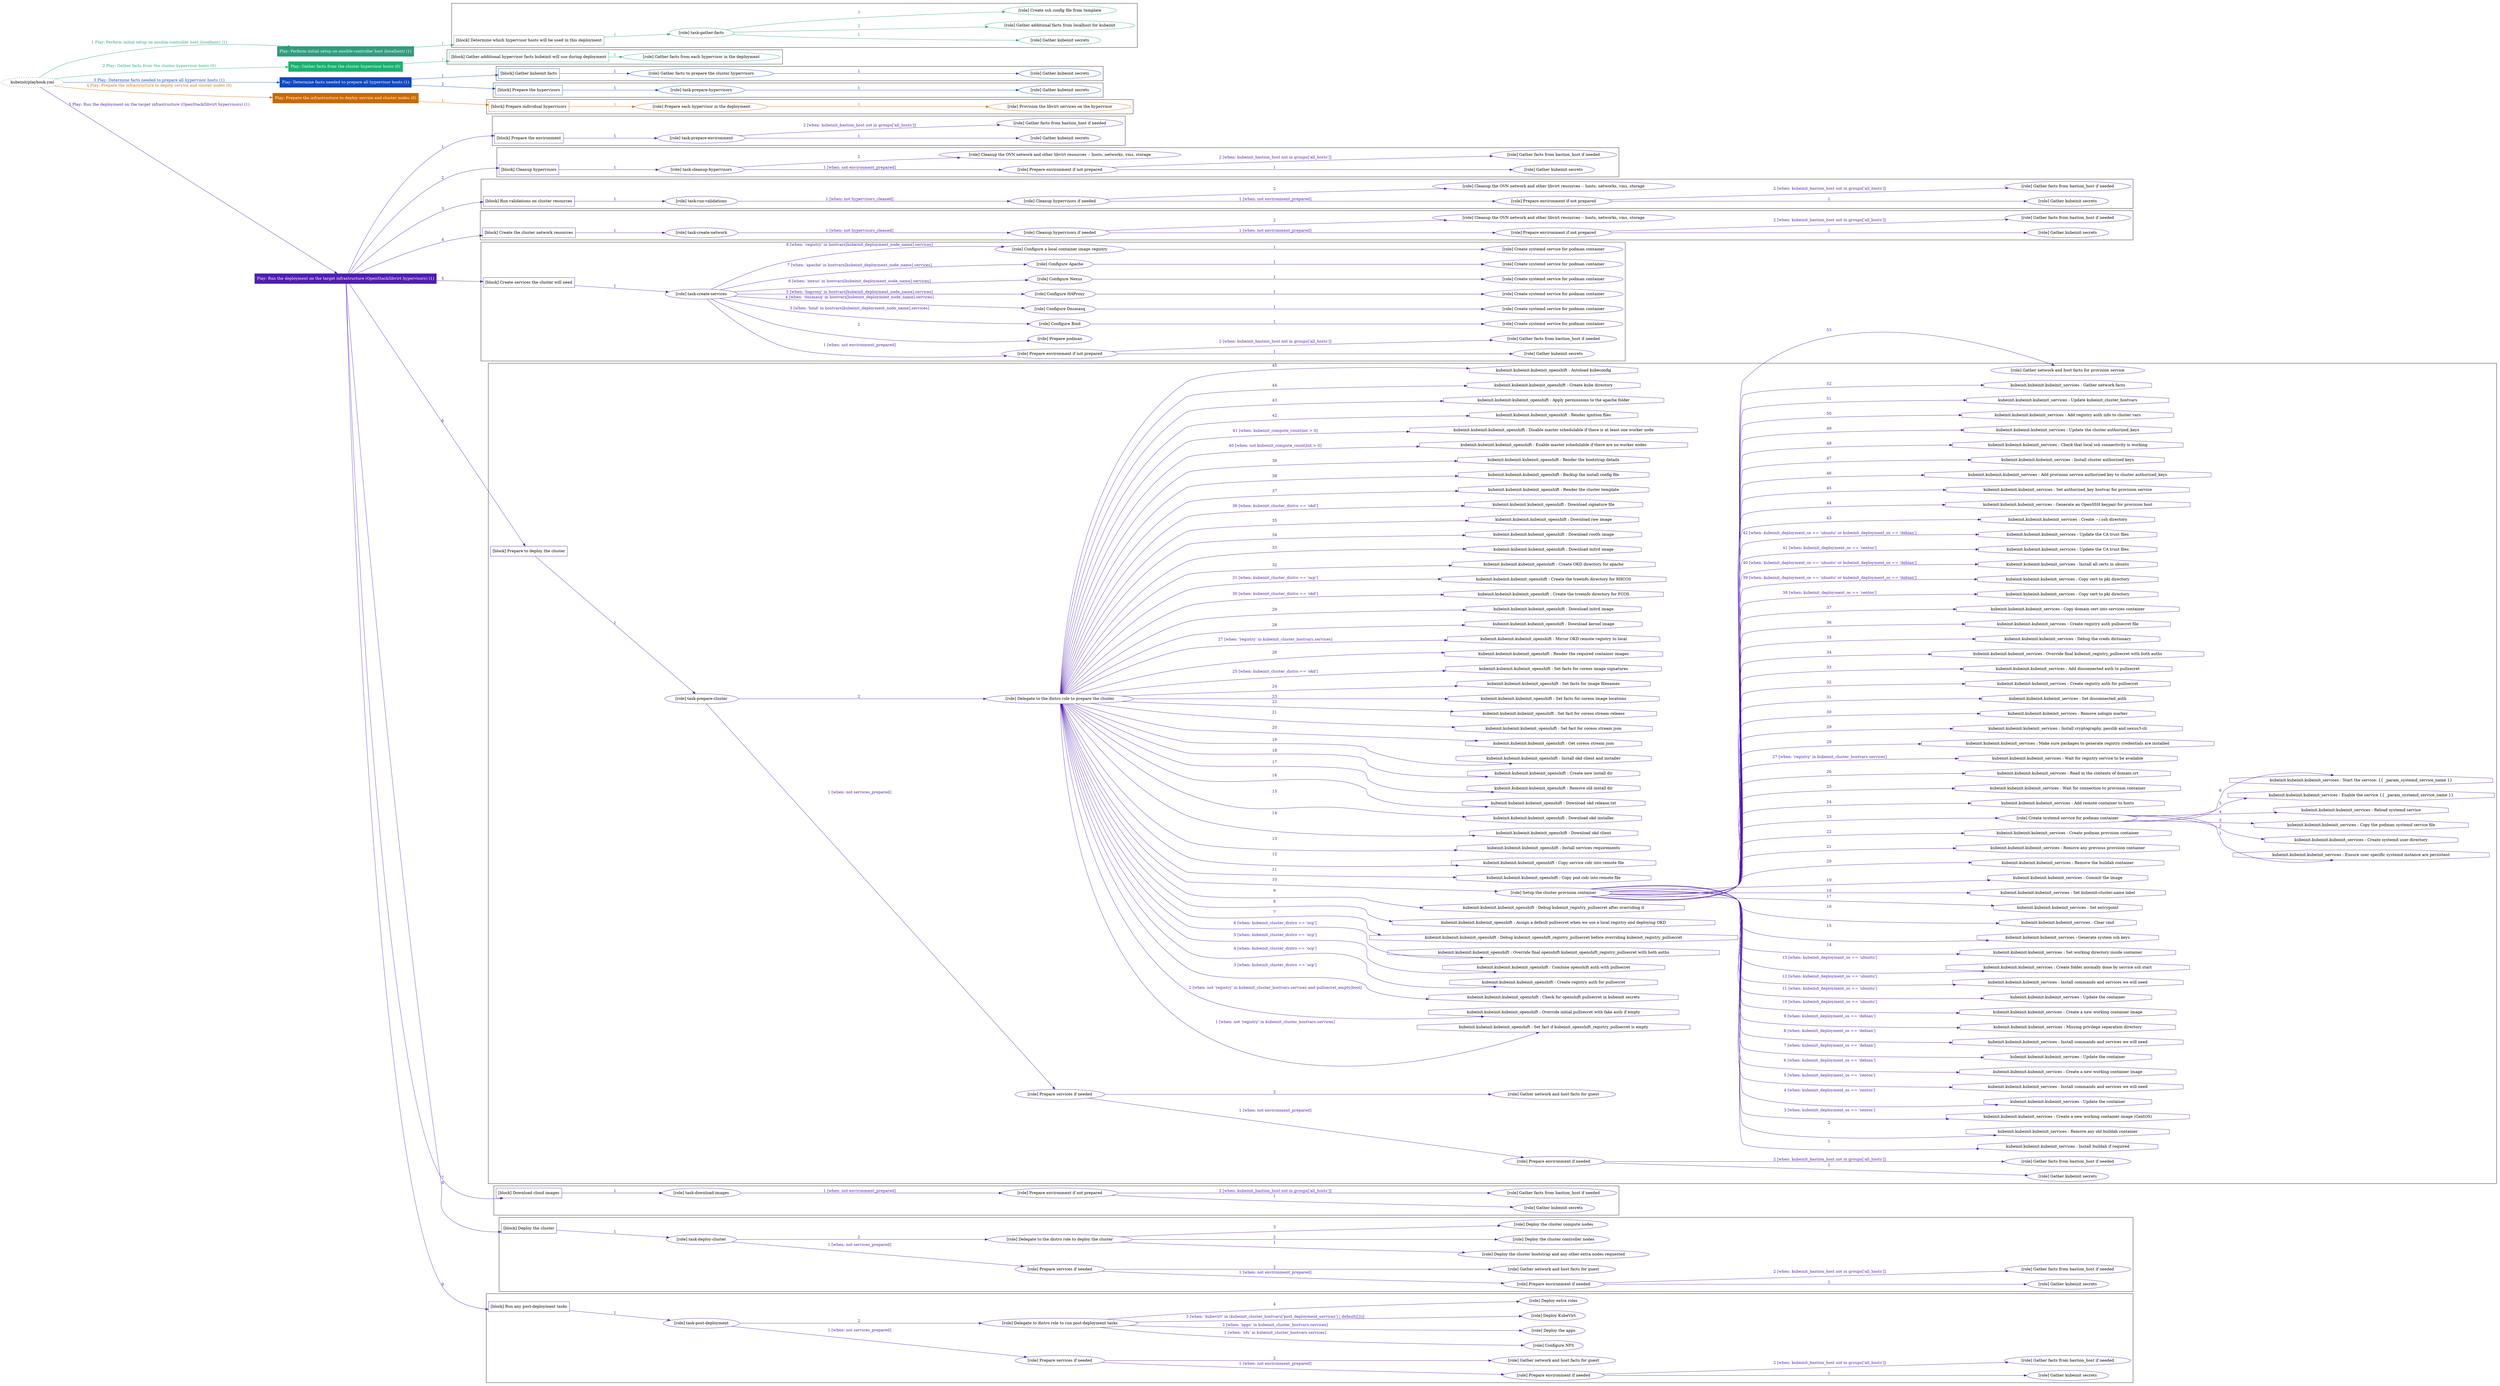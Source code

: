 digraph {
	graph [concentrate=true ordering=in rankdir=LR ratio=fill]
	edge [esep=5 sep=10]
	"kubeinit/playbook.yml" [URL="/home/runner/work/kubeinit/kubeinit/kubeinit/playbook.yml" id=playbook_cfc7efc1 style=dotted]
	"kubeinit/playbook.yml" -> play_7bb797c8 [label="1 Play: Perform initial setup on ansible-controller host (localhost) (1)" color="#2f9d7d" fontcolor="#2f9d7d" id=edge_play_7bb797c8 labeltooltip="1 Play: Perform initial setup on ansible-controller host (localhost) (1)" tooltip="1 Play: Perform initial setup on ansible-controller host (localhost) (1)"]
	subgraph "Play: Perform initial setup on ansible-controller host (localhost) (1)" {
		play_7bb797c8 [label="Play: Perform initial setup on ansible-controller host (localhost) (1)" URL="/home/runner/work/kubeinit/kubeinit/kubeinit/playbook.yml" color="#2f9d7d" fontcolor="#ffffff" id=play_7bb797c8 shape=box style=filled tooltip=localhost]
		play_7bb797c8 -> block_30cfcbf2 [label=1 color="#2f9d7d" fontcolor="#2f9d7d" id=edge_block_30cfcbf2 labeltooltip=1 tooltip=1]
		subgraph cluster_block_30cfcbf2 {
			block_30cfcbf2 [label="[block] Determine which hypervisor hosts will be used in this deployment" URL="/home/runner/work/kubeinit/kubeinit/kubeinit/playbook.yml" color="#2f9d7d" id=block_30cfcbf2 labeltooltip="Determine which hypervisor hosts will be used in this deployment" shape=box tooltip="Determine which hypervisor hosts will be used in this deployment"]
			block_30cfcbf2 -> role_5d731a3b [label="1 " color="#2f9d7d" fontcolor="#2f9d7d" id=edge_role_5d731a3b labeltooltip="1 " tooltip="1 "]
			subgraph "task-gather-facts" {
				role_5d731a3b [label="[role] task-gather-facts" URL="/home/runner/work/kubeinit/kubeinit/kubeinit/playbook.yml" color="#2f9d7d" id=role_5d731a3b tooltip="task-gather-facts"]
				role_5d731a3b -> role_ae1d03a4 [label="1 " color="#2f9d7d" fontcolor="#2f9d7d" id=edge_role_ae1d03a4 labeltooltip="1 " tooltip="1 "]
				subgraph "Gather kubeinit secrets" {
					role_ae1d03a4 [label="[role] Gather kubeinit secrets" URL="/home/runner/.ansible/collections/ansible_collections/kubeinit/kubeinit/roles/kubeinit_prepare/tasks/build_hypervisors_group.yml" color="#2f9d7d" id=role_ae1d03a4 tooltip="Gather kubeinit secrets"]
				}
				role_5d731a3b -> role_47c7df06 [label="2 " color="#2f9d7d" fontcolor="#2f9d7d" id=edge_role_47c7df06 labeltooltip="2 " tooltip="2 "]
				subgraph "Gather additional facts from localhost for kubeinit" {
					role_47c7df06 [label="[role] Gather additional facts from localhost for kubeinit" URL="/home/runner/.ansible/collections/ansible_collections/kubeinit/kubeinit/roles/kubeinit_prepare/tasks/build_hypervisors_group.yml" color="#2f9d7d" id=role_47c7df06 tooltip="Gather additional facts from localhost for kubeinit"]
				}
				role_5d731a3b -> role_c87ba98c [label="3 " color="#2f9d7d" fontcolor="#2f9d7d" id=edge_role_c87ba98c labeltooltip="3 " tooltip="3 "]
				subgraph "Create ssh config file from template" {
					role_c87ba98c [label="[role] Create ssh config file from template" URL="/home/runner/.ansible/collections/ansible_collections/kubeinit/kubeinit/roles/kubeinit_prepare/tasks/build_hypervisors_group.yml" color="#2f9d7d" id=role_c87ba98c tooltip="Create ssh config file from template"]
				}
			}
		}
	}
	"kubeinit/playbook.yml" -> play_474a9907 [label="2 Play: Gather facts from the cluster hypervisor hosts (0)" color="#1cb071" fontcolor="#1cb071" id=edge_play_474a9907 labeltooltip="2 Play: Gather facts from the cluster hypervisor hosts (0)" tooltip="2 Play: Gather facts from the cluster hypervisor hosts (0)"]
	subgraph "Play: Gather facts from the cluster hypervisor hosts (0)" {
		play_474a9907 [label="Play: Gather facts from the cluster hypervisor hosts (0)" URL="/home/runner/work/kubeinit/kubeinit/kubeinit/playbook.yml" color="#1cb071" fontcolor="#ffffff" id=play_474a9907 shape=box style=filled tooltip="Play: Gather facts from the cluster hypervisor hosts (0)"]
		play_474a9907 -> block_dd27c460 [label=1 color="#1cb071" fontcolor="#1cb071" id=edge_block_dd27c460 labeltooltip=1 tooltip=1]
		subgraph cluster_block_dd27c460 {
			block_dd27c460 [label="[block] Gather additional hypervisor facts kubeinit will use during deployment" URL="/home/runner/work/kubeinit/kubeinit/kubeinit/playbook.yml" color="#1cb071" id=block_dd27c460 labeltooltip="Gather additional hypervisor facts kubeinit will use during deployment" shape=box tooltip="Gather additional hypervisor facts kubeinit will use during deployment"]
			block_dd27c460 -> role_fcaba190 [label="1 " color="#1cb071" fontcolor="#1cb071" id=edge_role_fcaba190 labeltooltip="1 " tooltip="1 "]
			subgraph "Gather facts from each hypervisor in the deployment" {
				role_fcaba190 [label="[role] Gather facts from each hypervisor in the deployment" URL="/home/runner/work/kubeinit/kubeinit/kubeinit/playbook.yml" color="#1cb071" id=role_fcaba190 tooltip="Gather facts from each hypervisor in the deployment"]
			}
		}
	}
	"kubeinit/playbook.yml" -> play_77ac8e04 [label="3 Play: Determine facts needed to prepare all hypervisor hosts (1)" color="#1148bb" fontcolor="#1148bb" id=edge_play_77ac8e04 labeltooltip="3 Play: Determine facts needed to prepare all hypervisor hosts (1)" tooltip="3 Play: Determine facts needed to prepare all hypervisor hosts (1)"]
	subgraph "Play: Determine facts needed to prepare all hypervisor hosts (1)" {
		play_77ac8e04 [label="Play: Determine facts needed to prepare all hypervisor hosts (1)" URL="/home/runner/work/kubeinit/kubeinit/kubeinit/playbook.yml" color="#1148bb" fontcolor="#ffffff" id=play_77ac8e04 shape=box style=filled tooltip=localhost]
		play_77ac8e04 -> block_d849c21a [label=1 color="#1148bb" fontcolor="#1148bb" id=edge_block_d849c21a labeltooltip=1 tooltip=1]
		subgraph cluster_block_d849c21a {
			block_d849c21a [label="[block] Gather kubeinit facts" URL="/home/runner/work/kubeinit/kubeinit/kubeinit/playbook.yml" color="#1148bb" id=block_d849c21a labeltooltip="Gather kubeinit facts" shape=box tooltip="Gather kubeinit facts"]
			block_d849c21a -> role_cc4a161b [label="1 " color="#1148bb" fontcolor="#1148bb" id=edge_role_cc4a161b labeltooltip="1 " tooltip="1 "]
			subgraph "Gather facts to prepare the cluster hypervisors" {
				role_cc4a161b [label="[role] Gather facts to prepare the cluster hypervisors" URL="/home/runner/work/kubeinit/kubeinit/kubeinit/playbook.yml" color="#1148bb" id=role_cc4a161b tooltip="Gather facts to prepare the cluster hypervisors"]
				role_cc4a161b -> role_386bd81b [label="1 " color="#1148bb" fontcolor="#1148bb" id=edge_role_386bd81b labeltooltip="1 " tooltip="1 "]
				subgraph "Gather kubeinit secrets" {
					role_386bd81b [label="[role] Gather kubeinit secrets" URL="/home/runner/.ansible/collections/ansible_collections/kubeinit/kubeinit/roles/kubeinit_prepare/tasks/gather_kubeinit_facts.yml" color="#1148bb" id=role_386bd81b tooltip="Gather kubeinit secrets"]
				}
			}
		}
		play_77ac8e04 -> block_d290c673 [label=2 color="#1148bb" fontcolor="#1148bb" id=edge_block_d290c673 labeltooltip=2 tooltip=2]
		subgraph cluster_block_d290c673 {
			block_d290c673 [label="[block] Prepare the hypervisors" URL="/home/runner/work/kubeinit/kubeinit/kubeinit/playbook.yml" color="#1148bb" id=block_d290c673 labeltooltip="Prepare the hypervisors" shape=box tooltip="Prepare the hypervisors"]
			block_d290c673 -> role_c5fb3cd2 [label="1 " color="#1148bb" fontcolor="#1148bb" id=edge_role_c5fb3cd2 labeltooltip="1 " tooltip="1 "]
			subgraph "task-prepare-hypervisors" {
				role_c5fb3cd2 [label="[role] task-prepare-hypervisors" URL="/home/runner/work/kubeinit/kubeinit/kubeinit/playbook.yml" color="#1148bb" id=role_c5fb3cd2 tooltip="task-prepare-hypervisors"]
				role_c5fb3cd2 -> role_93e82b14 [label="1 " color="#1148bb" fontcolor="#1148bb" id=edge_role_93e82b14 labeltooltip="1 " tooltip="1 "]
				subgraph "Gather kubeinit secrets" {
					role_93e82b14 [label="[role] Gather kubeinit secrets" URL="/home/runner/.ansible/collections/ansible_collections/kubeinit/kubeinit/roles/kubeinit_prepare/tasks/gather_kubeinit_facts.yml" color="#1148bb" id=role_93e82b14 tooltip="Gather kubeinit secrets"]
				}
			}
		}
	}
	"kubeinit/playbook.yml" -> play_107ad0e5 [label="4 Play: Prepare the infrastructure to deploy service and cluster nodes (0)" color="#c96903" fontcolor="#c96903" id=edge_play_107ad0e5 labeltooltip="4 Play: Prepare the infrastructure to deploy service and cluster nodes (0)" tooltip="4 Play: Prepare the infrastructure to deploy service and cluster nodes (0)"]
	subgraph "Play: Prepare the infrastructure to deploy service and cluster nodes (0)" {
		play_107ad0e5 [label="Play: Prepare the infrastructure to deploy service and cluster nodes (0)" URL="/home/runner/work/kubeinit/kubeinit/kubeinit/playbook.yml" color="#c96903" fontcolor="#ffffff" id=play_107ad0e5 shape=box style=filled tooltip="Play: Prepare the infrastructure to deploy service and cluster nodes (0)"]
		play_107ad0e5 -> block_e37d83b8 [label=1 color="#c96903" fontcolor="#c96903" id=edge_block_e37d83b8 labeltooltip=1 tooltip=1]
		subgraph cluster_block_e37d83b8 {
			block_e37d83b8 [label="[block] Prepare individual hypervisors" URL="/home/runner/work/kubeinit/kubeinit/kubeinit/playbook.yml" color="#c96903" id=block_e37d83b8 labeltooltip="Prepare individual hypervisors" shape=box tooltip="Prepare individual hypervisors"]
			block_e37d83b8 -> role_a76311e7 [label="1 " color="#c96903" fontcolor="#c96903" id=edge_role_a76311e7 labeltooltip="1 " tooltip="1 "]
			subgraph "Prepare each hypervisor in the deployment" {
				role_a76311e7 [label="[role] Prepare each hypervisor in the deployment" URL="/home/runner/work/kubeinit/kubeinit/kubeinit/playbook.yml" color="#c96903" id=role_a76311e7 tooltip="Prepare each hypervisor in the deployment"]
				role_a76311e7 -> role_75ad6091 [label="1 " color="#c96903" fontcolor="#c96903" id=edge_role_75ad6091 labeltooltip="1 " tooltip="1 "]
				subgraph "Provision the libvirt services on the hypervisor" {
					role_75ad6091 [label="[role] Provision the libvirt services on the hypervisor" URL="/home/runner/.ansible/collections/ansible_collections/kubeinit/kubeinit/roles/kubeinit_prepare/tasks/prepare_hypervisor.yml" color="#c96903" id=role_75ad6091 tooltip="Provision the libvirt services on the hypervisor"]
				}
			}
		}
	}
	"kubeinit/playbook.yml" -> play_aeb989d5 [label="5 Play: Run the deployment on the target infrastructure (OpenStack/libvirt hypervisors) (1)" color="#501daf" fontcolor="#501daf" id=edge_play_aeb989d5 labeltooltip="5 Play: Run the deployment on the target infrastructure (OpenStack/libvirt hypervisors) (1)" tooltip="5 Play: Run the deployment on the target infrastructure (OpenStack/libvirt hypervisors) (1)"]
	subgraph "Play: Run the deployment on the target infrastructure (OpenStack/libvirt hypervisors) (1)" {
		play_aeb989d5 [label="Play: Run the deployment on the target infrastructure (OpenStack/libvirt hypervisors) (1)" URL="/home/runner/work/kubeinit/kubeinit/kubeinit/playbook.yml" color="#501daf" fontcolor="#ffffff" id=play_aeb989d5 shape=box style=filled tooltip=localhost]
		play_aeb989d5 -> block_dd10fdfb [label=1 color="#501daf" fontcolor="#501daf" id=edge_block_dd10fdfb labeltooltip=1 tooltip=1]
		subgraph cluster_block_dd10fdfb {
			block_dd10fdfb [label="[block] Prepare the environment" URL="/home/runner/work/kubeinit/kubeinit/kubeinit/playbook.yml" color="#501daf" id=block_dd10fdfb labeltooltip="Prepare the environment" shape=box tooltip="Prepare the environment"]
			block_dd10fdfb -> role_2a08d555 [label="1 " color="#501daf" fontcolor="#501daf" id=edge_role_2a08d555 labeltooltip="1 " tooltip="1 "]
			subgraph "task-prepare-environment" {
				role_2a08d555 [label="[role] task-prepare-environment" URL="/home/runner/work/kubeinit/kubeinit/kubeinit/playbook.yml" color="#501daf" id=role_2a08d555 tooltip="task-prepare-environment"]
				role_2a08d555 -> role_d782be3f [label="1 " color="#501daf" fontcolor="#501daf" id=edge_role_d782be3f labeltooltip="1 " tooltip="1 "]
				subgraph "Gather kubeinit secrets" {
					role_d782be3f [label="[role] Gather kubeinit secrets" URL="/home/runner/.ansible/collections/ansible_collections/kubeinit/kubeinit/roles/kubeinit_prepare/tasks/gather_kubeinit_facts.yml" color="#501daf" id=role_d782be3f tooltip="Gather kubeinit secrets"]
				}
				role_2a08d555 -> role_a9cf5c75 [label="2 [when: kubeinit_bastion_host not in groups['all_hosts']]" color="#501daf" fontcolor="#501daf" id=edge_role_a9cf5c75 labeltooltip="2 [when: kubeinit_bastion_host not in groups['all_hosts']]" tooltip="2 [when: kubeinit_bastion_host not in groups['all_hosts']]"]
				subgraph "Gather facts from bastion_host if needed" {
					role_a9cf5c75 [label="[role] Gather facts from bastion_host if needed" URL="/home/runner/.ansible/collections/ansible_collections/kubeinit/kubeinit/roles/kubeinit_prepare/tasks/main.yml" color="#501daf" id=role_a9cf5c75 tooltip="Gather facts from bastion_host if needed"]
				}
			}
		}
		play_aeb989d5 -> block_a4c15fe5 [label=2 color="#501daf" fontcolor="#501daf" id=edge_block_a4c15fe5 labeltooltip=2 tooltip=2]
		subgraph cluster_block_a4c15fe5 {
			block_a4c15fe5 [label="[block] Cleanup hypervisors" URL="/home/runner/work/kubeinit/kubeinit/kubeinit/playbook.yml" color="#501daf" id=block_a4c15fe5 labeltooltip="Cleanup hypervisors" shape=box tooltip="Cleanup hypervisors"]
			block_a4c15fe5 -> role_90d0accb [label="1 " color="#501daf" fontcolor="#501daf" id=edge_role_90d0accb labeltooltip="1 " tooltip="1 "]
			subgraph "task-cleanup-hypervisors" {
				role_90d0accb [label="[role] task-cleanup-hypervisors" URL="/home/runner/work/kubeinit/kubeinit/kubeinit/playbook.yml" color="#501daf" id=role_90d0accb tooltip="task-cleanup-hypervisors"]
				role_90d0accb -> role_3a27d6a0 [label="1 [when: not environment_prepared]" color="#501daf" fontcolor="#501daf" id=edge_role_3a27d6a0 labeltooltip="1 [when: not environment_prepared]" tooltip="1 [when: not environment_prepared]"]
				subgraph "Prepare environment if not prepared" {
					role_3a27d6a0 [label="[role] Prepare environment if not prepared" URL="/home/runner/.ansible/collections/ansible_collections/kubeinit/kubeinit/roles/kubeinit_libvirt/tasks/cleanup_hypervisors.yml" color="#501daf" id=role_3a27d6a0 tooltip="Prepare environment if not prepared"]
					role_3a27d6a0 -> role_8c252af8 [label="1 " color="#501daf" fontcolor="#501daf" id=edge_role_8c252af8 labeltooltip="1 " tooltip="1 "]
					subgraph "Gather kubeinit secrets" {
						role_8c252af8 [label="[role] Gather kubeinit secrets" URL="/home/runner/.ansible/collections/ansible_collections/kubeinit/kubeinit/roles/kubeinit_prepare/tasks/gather_kubeinit_facts.yml" color="#501daf" id=role_8c252af8 tooltip="Gather kubeinit secrets"]
					}
					role_3a27d6a0 -> role_f47df3aa [label="2 [when: kubeinit_bastion_host not in groups['all_hosts']]" color="#501daf" fontcolor="#501daf" id=edge_role_f47df3aa labeltooltip="2 [when: kubeinit_bastion_host not in groups['all_hosts']]" tooltip="2 [when: kubeinit_bastion_host not in groups['all_hosts']]"]
					subgraph "Gather facts from bastion_host if needed" {
						role_f47df3aa [label="[role] Gather facts from bastion_host if needed" URL="/home/runner/.ansible/collections/ansible_collections/kubeinit/kubeinit/roles/kubeinit_prepare/tasks/main.yml" color="#501daf" id=role_f47df3aa tooltip="Gather facts from bastion_host if needed"]
					}
				}
				role_90d0accb -> role_8103d3d2 [label="2 " color="#501daf" fontcolor="#501daf" id=edge_role_8103d3d2 labeltooltip="2 " tooltip="2 "]
				subgraph "Cleanup the OVN network and other libvirt resources -- hosts, networks, vms, storage" {
					role_8103d3d2 [label="[role] Cleanup the OVN network and other libvirt resources -- hosts, networks, vms, storage" URL="/home/runner/.ansible/collections/ansible_collections/kubeinit/kubeinit/roles/kubeinit_libvirt/tasks/cleanup_hypervisors.yml" color="#501daf" id=role_8103d3d2 tooltip="Cleanup the OVN network and other libvirt resources -- hosts, networks, vms, storage"]
				}
			}
		}
		play_aeb989d5 -> block_cebd1ec0 [label=3 color="#501daf" fontcolor="#501daf" id=edge_block_cebd1ec0 labeltooltip=3 tooltip=3]
		subgraph cluster_block_cebd1ec0 {
			block_cebd1ec0 [label="[block] Run validations on cluster resources" URL="/home/runner/work/kubeinit/kubeinit/kubeinit/playbook.yml" color="#501daf" id=block_cebd1ec0 labeltooltip="Run validations on cluster resources" shape=box tooltip="Run validations on cluster resources"]
			block_cebd1ec0 -> role_91dce031 [label="1 " color="#501daf" fontcolor="#501daf" id=edge_role_91dce031 labeltooltip="1 " tooltip="1 "]
			subgraph "task-run-validations" {
				role_91dce031 [label="[role] task-run-validations" URL="/home/runner/work/kubeinit/kubeinit/kubeinit/playbook.yml" color="#501daf" id=role_91dce031 tooltip="task-run-validations"]
				role_91dce031 -> role_987ccdae [label="1 [when: not hypervisors_cleaned]" color="#501daf" fontcolor="#501daf" id=edge_role_987ccdae labeltooltip="1 [when: not hypervisors_cleaned]" tooltip="1 [when: not hypervisors_cleaned]"]
				subgraph "Cleanup hypervisors if needed" {
					role_987ccdae [label="[role] Cleanup hypervisors if needed" URL="/home/runner/.ansible/collections/ansible_collections/kubeinit/kubeinit/roles/kubeinit_validations/tasks/main.yml" color="#501daf" id=role_987ccdae tooltip="Cleanup hypervisors if needed"]
					role_987ccdae -> role_ace62979 [label="1 [when: not environment_prepared]" color="#501daf" fontcolor="#501daf" id=edge_role_ace62979 labeltooltip="1 [when: not environment_prepared]" tooltip="1 [when: not environment_prepared]"]
					subgraph "Prepare environment if not prepared" {
						role_ace62979 [label="[role] Prepare environment if not prepared" URL="/home/runner/.ansible/collections/ansible_collections/kubeinit/kubeinit/roles/kubeinit_libvirt/tasks/cleanup_hypervisors.yml" color="#501daf" id=role_ace62979 tooltip="Prepare environment if not prepared"]
						role_ace62979 -> role_8721a9c4 [label="1 " color="#501daf" fontcolor="#501daf" id=edge_role_8721a9c4 labeltooltip="1 " tooltip="1 "]
						subgraph "Gather kubeinit secrets" {
							role_8721a9c4 [label="[role] Gather kubeinit secrets" URL="/home/runner/.ansible/collections/ansible_collections/kubeinit/kubeinit/roles/kubeinit_prepare/tasks/gather_kubeinit_facts.yml" color="#501daf" id=role_8721a9c4 tooltip="Gather kubeinit secrets"]
						}
						role_ace62979 -> role_9ee9bcb9 [label="2 [when: kubeinit_bastion_host not in groups['all_hosts']]" color="#501daf" fontcolor="#501daf" id=edge_role_9ee9bcb9 labeltooltip="2 [when: kubeinit_bastion_host not in groups['all_hosts']]" tooltip="2 [when: kubeinit_bastion_host not in groups['all_hosts']]"]
						subgraph "Gather facts from bastion_host if needed" {
							role_9ee9bcb9 [label="[role] Gather facts from bastion_host if needed" URL="/home/runner/.ansible/collections/ansible_collections/kubeinit/kubeinit/roles/kubeinit_prepare/tasks/main.yml" color="#501daf" id=role_9ee9bcb9 tooltip="Gather facts from bastion_host if needed"]
						}
					}
					role_987ccdae -> role_b2bc8d71 [label="2 " color="#501daf" fontcolor="#501daf" id=edge_role_b2bc8d71 labeltooltip="2 " tooltip="2 "]
					subgraph "Cleanup the OVN network and other libvirt resources -- hosts, networks, vms, storage" {
						role_b2bc8d71 [label="[role] Cleanup the OVN network and other libvirt resources -- hosts, networks, vms, storage" URL="/home/runner/.ansible/collections/ansible_collections/kubeinit/kubeinit/roles/kubeinit_libvirt/tasks/cleanup_hypervisors.yml" color="#501daf" id=role_b2bc8d71 tooltip="Cleanup the OVN network and other libvirt resources -- hosts, networks, vms, storage"]
					}
				}
			}
		}
		play_aeb989d5 -> block_e79ce634 [label=4 color="#501daf" fontcolor="#501daf" id=edge_block_e79ce634 labeltooltip=4 tooltip=4]
		subgraph cluster_block_e79ce634 {
			block_e79ce634 [label="[block] Create the cluster network resources" URL="/home/runner/work/kubeinit/kubeinit/kubeinit/playbook.yml" color="#501daf" id=block_e79ce634 labeltooltip="Create the cluster network resources" shape=box tooltip="Create the cluster network resources"]
			block_e79ce634 -> role_63d1e579 [label="1 " color="#501daf" fontcolor="#501daf" id=edge_role_63d1e579 labeltooltip="1 " tooltip="1 "]
			subgraph "task-create-network" {
				role_63d1e579 [label="[role] task-create-network" URL="/home/runner/work/kubeinit/kubeinit/kubeinit/playbook.yml" color="#501daf" id=role_63d1e579 tooltip="task-create-network"]
				role_63d1e579 -> role_e2700a9d [label="1 [when: not hypervisors_cleaned]" color="#501daf" fontcolor="#501daf" id=edge_role_e2700a9d labeltooltip="1 [when: not hypervisors_cleaned]" tooltip="1 [when: not hypervisors_cleaned]"]
				subgraph "Cleanup hypervisors if needed" {
					role_e2700a9d [label="[role] Cleanup hypervisors if needed" URL="/home/runner/.ansible/collections/ansible_collections/kubeinit/kubeinit/roles/kubeinit_libvirt/tasks/create_network.yml" color="#501daf" id=role_e2700a9d tooltip="Cleanup hypervisors if needed"]
					role_e2700a9d -> role_9a29c3a3 [label="1 [when: not environment_prepared]" color="#501daf" fontcolor="#501daf" id=edge_role_9a29c3a3 labeltooltip="1 [when: not environment_prepared]" tooltip="1 [when: not environment_prepared]"]
					subgraph "Prepare environment if not prepared" {
						role_9a29c3a3 [label="[role] Prepare environment if not prepared" URL="/home/runner/.ansible/collections/ansible_collections/kubeinit/kubeinit/roles/kubeinit_libvirt/tasks/cleanup_hypervisors.yml" color="#501daf" id=role_9a29c3a3 tooltip="Prepare environment if not prepared"]
						role_9a29c3a3 -> role_c9c4c85f [label="1 " color="#501daf" fontcolor="#501daf" id=edge_role_c9c4c85f labeltooltip="1 " tooltip="1 "]
						subgraph "Gather kubeinit secrets" {
							role_c9c4c85f [label="[role] Gather kubeinit secrets" URL="/home/runner/.ansible/collections/ansible_collections/kubeinit/kubeinit/roles/kubeinit_prepare/tasks/gather_kubeinit_facts.yml" color="#501daf" id=role_c9c4c85f tooltip="Gather kubeinit secrets"]
						}
						role_9a29c3a3 -> role_86a24eae [label="2 [when: kubeinit_bastion_host not in groups['all_hosts']]" color="#501daf" fontcolor="#501daf" id=edge_role_86a24eae labeltooltip="2 [when: kubeinit_bastion_host not in groups['all_hosts']]" tooltip="2 [when: kubeinit_bastion_host not in groups['all_hosts']]"]
						subgraph "Gather facts from bastion_host if needed" {
							role_86a24eae [label="[role] Gather facts from bastion_host if needed" URL="/home/runner/.ansible/collections/ansible_collections/kubeinit/kubeinit/roles/kubeinit_prepare/tasks/main.yml" color="#501daf" id=role_86a24eae tooltip="Gather facts from bastion_host if needed"]
						}
					}
					role_e2700a9d -> role_9fed1ae5 [label="2 " color="#501daf" fontcolor="#501daf" id=edge_role_9fed1ae5 labeltooltip="2 " tooltip="2 "]
					subgraph "Cleanup the OVN network and other libvirt resources -- hosts, networks, vms, storage" {
						role_9fed1ae5 [label="[role] Cleanup the OVN network and other libvirt resources -- hosts, networks, vms, storage" URL="/home/runner/.ansible/collections/ansible_collections/kubeinit/kubeinit/roles/kubeinit_libvirt/tasks/cleanup_hypervisors.yml" color="#501daf" id=role_9fed1ae5 tooltip="Cleanup the OVN network and other libvirt resources -- hosts, networks, vms, storage"]
					}
				}
			}
		}
		play_aeb989d5 -> block_6e8ffcd6 [label=5 color="#501daf" fontcolor="#501daf" id=edge_block_6e8ffcd6 labeltooltip=5 tooltip=5]
		subgraph cluster_block_6e8ffcd6 {
			block_6e8ffcd6 [label="[block] Create services the cluster will need" URL="/home/runner/work/kubeinit/kubeinit/kubeinit/playbook.yml" color="#501daf" id=block_6e8ffcd6 labeltooltip="Create services the cluster will need" shape=box tooltip="Create services the cluster will need"]
			block_6e8ffcd6 -> role_a4c7e278 [label="1 " color="#501daf" fontcolor="#501daf" id=edge_role_a4c7e278 labeltooltip="1 " tooltip="1 "]
			subgraph "task-create-services" {
				role_a4c7e278 [label="[role] task-create-services" URL="/home/runner/work/kubeinit/kubeinit/kubeinit/playbook.yml" color="#501daf" id=role_a4c7e278 tooltip="task-create-services"]
				role_a4c7e278 -> role_5402e3b5 [label="1 [when: not environment_prepared]" color="#501daf" fontcolor="#501daf" id=edge_role_5402e3b5 labeltooltip="1 [when: not environment_prepared]" tooltip="1 [when: not environment_prepared]"]
				subgraph "Prepare environment if not prepared" {
					role_5402e3b5 [label="[role] Prepare environment if not prepared" URL="/home/runner/.ansible/collections/ansible_collections/kubeinit/kubeinit/roles/kubeinit_services/tasks/main.yml" color="#501daf" id=role_5402e3b5 tooltip="Prepare environment if not prepared"]
					role_5402e3b5 -> role_f1edd041 [label="1 " color="#501daf" fontcolor="#501daf" id=edge_role_f1edd041 labeltooltip="1 " tooltip="1 "]
					subgraph "Gather kubeinit secrets" {
						role_f1edd041 [label="[role] Gather kubeinit secrets" URL="/home/runner/.ansible/collections/ansible_collections/kubeinit/kubeinit/roles/kubeinit_prepare/tasks/gather_kubeinit_facts.yml" color="#501daf" id=role_f1edd041 tooltip="Gather kubeinit secrets"]
					}
					role_5402e3b5 -> role_1c4071b5 [label="2 [when: kubeinit_bastion_host not in groups['all_hosts']]" color="#501daf" fontcolor="#501daf" id=edge_role_1c4071b5 labeltooltip="2 [when: kubeinit_bastion_host not in groups['all_hosts']]" tooltip="2 [when: kubeinit_bastion_host not in groups['all_hosts']]"]
					subgraph "Gather facts from bastion_host if needed" {
						role_1c4071b5 [label="[role] Gather facts from bastion_host if needed" URL="/home/runner/.ansible/collections/ansible_collections/kubeinit/kubeinit/roles/kubeinit_prepare/tasks/main.yml" color="#501daf" id=role_1c4071b5 tooltip="Gather facts from bastion_host if needed"]
					}
				}
				role_a4c7e278 -> role_d71036cf [label="2 " color="#501daf" fontcolor="#501daf" id=edge_role_d71036cf labeltooltip="2 " tooltip="2 "]
				subgraph "Prepare podman" {
					role_d71036cf [label="[role] Prepare podman" URL="/home/runner/.ansible/collections/ansible_collections/kubeinit/kubeinit/roles/kubeinit_services/tasks/00_create_service_pod.yml" color="#501daf" id=role_d71036cf tooltip="Prepare podman"]
				}
				role_a4c7e278 -> role_fda8e194 [label="3 [when: 'bind' in hostvars[kubeinit_deployment_node_name].services]" color="#501daf" fontcolor="#501daf" id=edge_role_fda8e194 labeltooltip="3 [when: 'bind' in hostvars[kubeinit_deployment_node_name].services]" tooltip="3 [when: 'bind' in hostvars[kubeinit_deployment_node_name].services]"]
				subgraph "Configure Bind" {
					role_fda8e194 [label="[role] Configure Bind" URL="/home/runner/.ansible/collections/ansible_collections/kubeinit/kubeinit/roles/kubeinit_services/tasks/start_services_containers.yml" color="#501daf" id=role_fda8e194 tooltip="Configure Bind"]
					role_fda8e194 -> role_ccf8dd88 [label="1 " color="#501daf" fontcolor="#501daf" id=edge_role_ccf8dd88 labeltooltip="1 " tooltip="1 "]
					subgraph "Create systemd service for podman container" {
						role_ccf8dd88 [label="[role] Create systemd service for podman container" URL="/home/runner/.ansible/collections/ansible_collections/kubeinit/kubeinit/roles/kubeinit_bind/tasks/main.yml" color="#501daf" id=role_ccf8dd88 tooltip="Create systemd service for podman container"]
					}
				}
				role_a4c7e278 -> role_fa72ec42 [label="4 [when: 'dnsmasq' in hostvars[kubeinit_deployment_node_name].services]" color="#501daf" fontcolor="#501daf" id=edge_role_fa72ec42 labeltooltip="4 [when: 'dnsmasq' in hostvars[kubeinit_deployment_node_name].services]" tooltip="4 [when: 'dnsmasq' in hostvars[kubeinit_deployment_node_name].services]"]
				subgraph "Configure Dnsmasq" {
					role_fa72ec42 [label="[role] Configure Dnsmasq" URL="/home/runner/.ansible/collections/ansible_collections/kubeinit/kubeinit/roles/kubeinit_services/tasks/start_services_containers.yml" color="#501daf" id=role_fa72ec42 tooltip="Configure Dnsmasq"]
					role_fa72ec42 -> role_0f313e95 [label="1 " color="#501daf" fontcolor="#501daf" id=edge_role_0f313e95 labeltooltip="1 " tooltip="1 "]
					subgraph "Create systemd service for podman container" {
						role_0f313e95 [label="[role] Create systemd service for podman container" URL="/home/runner/.ansible/collections/ansible_collections/kubeinit/kubeinit/roles/kubeinit_dnsmasq/tasks/main.yml" color="#501daf" id=role_0f313e95 tooltip="Create systemd service for podman container"]
					}
				}
				role_a4c7e278 -> role_4e50c413 [label="5 [when: 'haproxy' in hostvars[kubeinit_deployment_node_name].services]" color="#501daf" fontcolor="#501daf" id=edge_role_4e50c413 labeltooltip="5 [when: 'haproxy' in hostvars[kubeinit_deployment_node_name].services]" tooltip="5 [when: 'haproxy' in hostvars[kubeinit_deployment_node_name].services]"]
				subgraph "Configure HAProxy" {
					role_4e50c413 [label="[role] Configure HAProxy" URL="/home/runner/.ansible/collections/ansible_collections/kubeinit/kubeinit/roles/kubeinit_services/tasks/start_services_containers.yml" color="#501daf" id=role_4e50c413 tooltip="Configure HAProxy"]
					role_4e50c413 -> role_098819d8 [label="1 " color="#501daf" fontcolor="#501daf" id=edge_role_098819d8 labeltooltip="1 " tooltip="1 "]
					subgraph "Create systemd service for podman container" {
						role_098819d8 [label="[role] Create systemd service for podman container" URL="/home/runner/.ansible/collections/ansible_collections/kubeinit/kubeinit/roles/kubeinit_haproxy/tasks/main.yml" color="#501daf" id=role_098819d8 tooltip="Create systemd service for podman container"]
					}
				}
				role_a4c7e278 -> role_5b22e846 [label="6 [when: 'nexus' in hostvars[kubeinit_deployment_node_name].services]" color="#501daf" fontcolor="#501daf" id=edge_role_5b22e846 labeltooltip="6 [when: 'nexus' in hostvars[kubeinit_deployment_node_name].services]" tooltip="6 [when: 'nexus' in hostvars[kubeinit_deployment_node_name].services]"]
				subgraph "Configure Nexus" {
					role_5b22e846 [label="[role] Configure Nexus" URL="/home/runner/.ansible/collections/ansible_collections/kubeinit/kubeinit/roles/kubeinit_services/tasks/start_services_containers.yml" color="#501daf" id=role_5b22e846 tooltip="Configure Nexus"]
					role_5b22e846 -> role_60f3fb4d [label="1 " color="#501daf" fontcolor="#501daf" id=edge_role_60f3fb4d labeltooltip="1 " tooltip="1 "]
					subgraph "Create systemd service for podman container" {
						role_60f3fb4d [label="[role] Create systemd service for podman container" URL="/home/runner/.ansible/collections/ansible_collections/kubeinit/kubeinit/roles/kubeinit_nexus/tasks/main.yml" color="#501daf" id=role_60f3fb4d tooltip="Create systemd service for podman container"]
					}
				}
				role_a4c7e278 -> role_3e38d031 [label="7 [when: 'apache' in hostvars[kubeinit_deployment_node_name].services]" color="#501daf" fontcolor="#501daf" id=edge_role_3e38d031 labeltooltip="7 [when: 'apache' in hostvars[kubeinit_deployment_node_name].services]" tooltip="7 [when: 'apache' in hostvars[kubeinit_deployment_node_name].services]"]
				subgraph "Configure Apache" {
					role_3e38d031 [label="[role] Configure Apache" URL="/home/runner/.ansible/collections/ansible_collections/kubeinit/kubeinit/roles/kubeinit_services/tasks/start_services_containers.yml" color="#501daf" id=role_3e38d031 tooltip="Configure Apache"]
					role_3e38d031 -> role_ecce3dae [label="1 " color="#501daf" fontcolor="#501daf" id=edge_role_ecce3dae labeltooltip="1 " tooltip="1 "]
					subgraph "Create systemd service for podman container" {
						role_ecce3dae [label="[role] Create systemd service for podman container" URL="/home/runner/.ansible/collections/ansible_collections/kubeinit/kubeinit/roles/kubeinit_apache/tasks/main.yml" color="#501daf" id=role_ecce3dae tooltip="Create systemd service for podman container"]
					}
				}
				role_a4c7e278 -> role_000acd2c [label="8 [when: 'registry' in hostvars[kubeinit_deployment_node_name].services]" color="#501daf" fontcolor="#501daf" id=edge_role_000acd2c labeltooltip="8 [when: 'registry' in hostvars[kubeinit_deployment_node_name].services]" tooltip="8 [when: 'registry' in hostvars[kubeinit_deployment_node_name].services]"]
				subgraph "Configure a local container image registry" {
					role_000acd2c [label="[role] Configure a local container image registry" URL="/home/runner/.ansible/collections/ansible_collections/kubeinit/kubeinit/roles/kubeinit_services/tasks/start_services_containers.yml" color="#501daf" id=role_000acd2c tooltip="Configure a local container image registry"]
					role_000acd2c -> role_70c34e73 [label="1 " color="#501daf" fontcolor="#501daf" id=edge_role_70c34e73 labeltooltip="1 " tooltip="1 "]
					subgraph "Create systemd service for podman container" {
						role_70c34e73 [label="[role] Create systemd service for podman container" URL="/home/runner/.ansible/collections/ansible_collections/kubeinit/kubeinit/roles/kubeinit_registry/tasks/main.yml" color="#501daf" id=role_70c34e73 tooltip="Create systemd service for podman container"]
					}
				}
			}
		}
		play_aeb989d5 -> block_b921548e [label=6 color="#501daf" fontcolor="#501daf" id=edge_block_b921548e labeltooltip=6 tooltip=6]
		subgraph cluster_block_b921548e {
			block_b921548e [label="[block] Prepare to deploy the cluster" URL="/home/runner/work/kubeinit/kubeinit/kubeinit/playbook.yml" color="#501daf" id=block_b921548e labeltooltip="Prepare to deploy the cluster" shape=box tooltip="Prepare to deploy the cluster"]
			block_b921548e -> role_b7db9301 [label="1 " color="#501daf" fontcolor="#501daf" id=edge_role_b7db9301 labeltooltip="1 " tooltip="1 "]
			subgraph "task-prepare-cluster" {
				role_b7db9301 [label="[role] task-prepare-cluster" URL="/home/runner/work/kubeinit/kubeinit/kubeinit/playbook.yml" color="#501daf" id=role_b7db9301 tooltip="task-prepare-cluster"]
				role_b7db9301 -> role_36e51d1c [label="1 [when: not services_prepared]" color="#501daf" fontcolor="#501daf" id=edge_role_36e51d1c labeltooltip="1 [when: not services_prepared]" tooltip="1 [when: not services_prepared]"]
				subgraph "Prepare services if needed" {
					role_36e51d1c [label="[role] Prepare services if needed" URL="/home/runner/.ansible/collections/ansible_collections/kubeinit/kubeinit/roles/kubeinit_prepare/tasks/prepare_cluster.yml" color="#501daf" id=role_36e51d1c tooltip="Prepare services if needed"]
					role_36e51d1c -> role_99f3062b [label="1 [when: not environment_prepared]" color="#501daf" fontcolor="#501daf" id=edge_role_99f3062b labeltooltip="1 [when: not environment_prepared]" tooltip="1 [when: not environment_prepared]"]
					subgraph "Prepare environment if needed" {
						role_99f3062b [label="[role] Prepare environment if needed" URL="/home/runner/.ansible/collections/ansible_collections/kubeinit/kubeinit/roles/kubeinit_services/tasks/prepare_services.yml" color="#501daf" id=role_99f3062b tooltip="Prepare environment if needed"]
						role_99f3062b -> role_84fd6cee [label="1 " color="#501daf" fontcolor="#501daf" id=edge_role_84fd6cee labeltooltip="1 " tooltip="1 "]
						subgraph "Gather kubeinit secrets" {
							role_84fd6cee [label="[role] Gather kubeinit secrets" URL="/home/runner/.ansible/collections/ansible_collections/kubeinit/kubeinit/roles/kubeinit_prepare/tasks/gather_kubeinit_facts.yml" color="#501daf" id=role_84fd6cee tooltip="Gather kubeinit secrets"]
						}
						role_99f3062b -> role_c4bf6f48 [label="2 [when: kubeinit_bastion_host not in groups['all_hosts']]" color="#501daf" fontcolor="#501daf" id=edge_role_c4bf6f48 labeltooltip="2 [when: kubeinit_bastion_host not in groups['all_hosts']]" tooltip="2 [when: kubeinit_bastion_host not in groups['all_hosts']]"]
						subgraph "Gather facts from bastion_host if needed" {
							role_c4bf6f48 [label="[role] Gather facts from bastion_host if needed" URL="/home/runner/.ansible/collections/ansible_collections/kubeinit/kubeinit/roles/kubeinit_prepare/tasks/main.yml" color="#501daf" id=role_c4bf6f48 tooltip="Gather facts from bastion_host if needed"]
						}
					}
					role_36e51d1c -> role_b74e60d1 [label="2 " color="#501daf" fontcolor="#501daf" id=edge_role_b74e60d1 labeltooltip="2 " tooltip="2 "]
					subgraph "Gather network and host facts for guest" {
						role_b74e60d1 [label="[role] Gather network and host facts for guest" URL="/home/runner/.ansible/collections/ansible_collections/kubeinit/kubeinit/roles/kubeinit_services/tasks/prepare_services.yml" color="#501daf" id=role_b74e60d1 tooltip="Gather network and host facts for guest"]
					}
				}
				role_b7db9301 -> role_5c648406 [label="2 " color="#501daf" fontcolor="#501daf" id=edge_role_5c648406 labeltooltip="2 " tooltip="2 "]
				subgraph "Delegate to the distro role to prepare the cluster" {
					role_5c648406 [label="[role] Delegate to the distro role to prepare the cluster" URL="/home/runner/.ansible/collections/ansible_collections/kubeinit/kubeinit/roles/kubeinit_prepare/tasks/prepare_cluster.yml" color="#501daf" id=role_5c648406 tooltip="Delegate to the distro role to prepare the cluster"]
					task_7dcde0cf [label="kubeinit.kubeinit.kubeinit_openshift : Set fact if kubeinit_openshift_registry_pullsecret is empty" URL="/home/runner/.ansible/collections/ansible_collections/kubeinit/kubeinit/roles/kubeinit_openshift/tasks/prepare_cluster.yml" color="#501daf" id=task_7dcde0cf shape=octagon tooltip="kubeinit.kubeinit.kubeinit_openshift : Set fact if kubeinit_openshift_registry_pullsecret is empty"]
					role_5c648406 -> task_7dcde0cf [label="1 [when: not 'registry' in kubeinit_cluster_hostvars.services]" color="#501daf" fontcolor="#501daf" id=edge_task_7dcde0cf labeltooltip="1 [when: not 'registry' in kubeinit_cluster_hostvars.services]" tooltip="1 [when: not 'registry' in kubeinit_cluster_hostvars.services]"]
					task_6a2f3d37 [label="kubeinit.kubeinit.kubeinit_openshift : Override initial pullsecret with fake auth if empty" URL="/home/runner/.ansible/collections/ansible_collections/kubeinit/kubeinit/roles/kubeinit_openshift/tasks/prepare_cluster.yml" color="#501daf" id=task_6a2f3d37 shape=octagon tooltip="kubeinit.kubeinit.kubeinit_openshift : Override initial pullsecret with fake auth if empty"]
					role_5c648406 -> task_6a2f3d37 [label="2 [when: not 'registry' in kubeinit_cluster_hostvars.services and pullsecret_empty|bool]" color="#501daf" fontcolor="#501daf" id=edge_task_6a2f3d37 labeltooltip="2 [when: not 'registry' in kubeinit_cluster_hostvars.services and pullsecret_empty|bool]" tooltip="2 [when: not 'registry' in kubeinit_cluster_hostvars.services and pullsecret_empty|bool]"]
					task_0b3e58b2 [label="kubeinit.kubeinit.kubeinit_openshift : Check for openshift pullsecret in kubeinit secrets" URL="/home/runner/.ansible/collections/ansible_collections/kubeinit/kubeinit/roles/kubeinit_openshift/tasks/prepare_cluster.yml" color="#501daf" id=task_0b3e58b2 shape=octagon tooltip="kubeinit.kubeinit.kubeinit_openshift : Check for openshift pullsecret in kubeinit secrets"]
					role_5c648406 -> task_0b3e58b2 [label="3 [when: kubeinit_cluster_distro == 'ocp']" color="#501daf" fontcolor="#501daf" id=edge_task_0b3e58b2 labeltooltip="3 [when: kubeinit_cluster_distro == 'ocp']" tooltip="3 [when: kubeinit_cluster_distro == 'ocp']"]
					task_03952762 [label="kubeinit.kubeinit.kubeinit_openshift : Create registry auth for pullsecret" URL="/home/runner/.ansible/collections/ansible_collections/kubeinit/kubeinit/roles/kubeinit_openshift/tasks/prepare_cluster.yml" color="#501daf" id=task_03952762 shape=octagon tooltip="kubeinit.kubeinit.kubeinit_openshift : Create registry auth for pullsecret"]
					role_5c648406 -> task_03952762 [label="4 [when: kubeinit_cluster_distro == 'ocp']" color="#501daf" fontcolor="#501daf" id=edge_task_03952762 labeltooltip="4 [when: kubeinit_cluster_distro == 'ocp']" tooltip="4 [when: kubeinit_cluster_distro == 'ocp']"]
					task_3b780244 [label="kubeinit.kubeinit.kubeinit_openshift : Combine openshift auth with pullsecret" URL="/home/runner/.ansible/collections/ansible_collections/kubeinit/kubeinit/roles/kubeinit_openshift/tasks/prepare_cluster.yml" color="#501daf" id=task_3b780244 shape=octagon tooltip="kubeinit.kubeinit.kubeinit_openshift : Combine openshift auth with pullsecret"]
					role_5c648406 -> task_3b780244 [label="5 [when: kubeinit_cluster_distro == 'ocp']" color="#501daf" fontcolor="#501daf" id=edge_task_3b780244 labeltooltip="5 [when: kubeinit_cluster_distro == 'ocp']" tooltip="5 [when: kubeinit_cluster_distro == 'ocp']"]
					task_55efe572 [label="kubeinit.kubeinit.kubeinit_openshift : Override final openshift kubeinit_openshift_registry_pullsecret with both auths" URL="/home/runner/.ansible/collections/ansible_collections/kubeinit/kubeinit/roles/kubeinit_openshift/tasks/prepare_cluster.yml" color="#501daf" id=task_55efe572 shape=octagon tooltip="kubeinit.kubeinit.kubeinit_openshift : Override final openshift kubeinit_openshift_registry_pullsecret with both auths"]
					role_5c648406 -> task_55efe572 [label="6 [when: kubeinit_cluster_distro == 'ocp']" color="#501daf" fontcolor="#501daf" id=edge_task_55efe572 labeltooltip="6 [when: kubeinit_cluster_distro == 'ocp']" tooltip="6 [when: kubeinit_cluster_distro == 'ocp']"]
					task_231e52b6 [label="kubeinit.kubeinit.kubeinit_openshift : Debug kubeinit_openshift_registry_pullsecret before overriding kubeinit_registry_pullsecret" URL="/home/runner/.ansible/collections/ansible_collections/kubeinit/kubeinit/roles/kubeinit_openshift/tasks/prepare_cluster.yml" color="#501daf" id=task_231e52b6 shape=octagon tooltip="kubeinit.kubeinit.kubeinit_openshift : Debug kubeinit_openshift_registry_pullsecret before overriding kubeinit_registry_pullsecret"]
					role_5c648406 -> task_231e52b6 [label="7 " color="#501daf" fontcolor="#501daf" id=edge_task_231e52b6 labeltooltip="7 " tooltip="7 "]
					task_501521e3 [label="kubeinit.kubeinit.kubeinit_openshift : Assign a default pullsecret when we use a local registry and deploying OKD" URL="/home/runner/.ansible/collections/ansible_collections/kubeinit/kubeinit/roles/kubeinit_openshift/tasks/prepare_cluster.yml" color="#501daf" id=task_501521e3 shape=octagon tooltip="kubeinit.kubeinit.kubeinit_openshift : Assign a default pullsecret when we use a local registry and deploying OKD"]
					role_5c648406 -> task_501521e3 [label="8 " color="#501daf" fontcolor="#501daf" id=edge_task_501521e3 labeltooltip="8 " tooltip="8 "]
					task_2daf429d [label="kubeinit.kubeinit.kubeinit_openshift : Debug kubeinit_registry_pullsecret after overriding it" URL="/home/runner/.ansible/collections/ansible_collections/kubeinit/kubeinit/roles/kubeinit_openshift/tasks/prepare_cluster.yml" color="#501daf" id=task_2daf429d shape=octagon tooltip="kubeinit.kubeinit.kubeinit_openshift : Debug kubeinit_registry_pullsecret after overriding it"]
					role_5c648406 -> task_2daf429d [label="9 " color="#501daf" fontcolor="#501daf" id=edge_task_2daf429d labeltooltip="9 " tooltip="9 "]
					role_5c648406 -> role_2ee836c7 [label="10 " color="#501daf" fontcolor="#501daf" id=edge_role_2ee836c7 labeltooltip="10 " tooltip="10 "]
					subgraph "Setup the cluster provision container" {
						role_2ee836c7 [label="[role] Setup the cluster provision container" URL="/home/runner/.ansible/collections/ansible_collections/kubeinit/kubeinit/roles/kubeinit_openshift/tasks/prepare_cluster.yml" color="#501daf" id=role_2ee836c7 tooltip="Setup the cluster provision container"]
						task_4cdb921f [label="kubeinit.kubeinit.kubeinit_services : Install buildah if required" URL="/home/runner/.ansible/collections/ansible_collections/kubeinit/kubeinit/roles/kubeinit_services/tasks/create_provision_container.yml" color="#501daf" id=task_4cdb921f shape=octagon tooltip="kubeinit.kubeinit.kubeinit_services : Install buildah if required"]
						role_2ee836c7 -> task_4cdb921f [label="1 " color="#501daf" fontcolor="#501daf" id=edge_task_4cdb921f labeltooltip="1 " tooltip="1 "]
						task_9cba5cff [label="kubeinit.kubeinit.kubeinit_services : Remove any old buildah container" URL="/home/runner/.ansible/collections/ansible_collections/kubeinit/kubeinit/roles/kubeinit_services/tasks/create_provision_container.yml" color="#501daf" id=task_9cba5cff shape=octagon tooltip="kubeinit.kubeinit.kubeinit_services : Remove any old buildah container"]
						role_2ee836c7 -> task_9cba5cff [label="2 " color="#501daf" fontcolor="#501daf" id=edge_task_9cba5cff labeltooltip="2 " tooltip="2 "]
						task_ca9e4fcd [label="kubeinit.kubeinit.kubeinit_services : Create a new working container image (CentOS)" URL="/home/runner/.ansible/collections/ansible_collections/kubeinit/kubeinit/roles/kubeinit_services/tasks/create_provision_container.yml" color="#501daf" id=task_ca9e4fcd shape=octagon tooltip="kubeinit.kubeinit.kubeinit_services : Create a new working container image (CentOS)"]
						role_2ee836c7 -> task_ca9e4fcd [label="3 [when: kubeinit_deployment_os == 'centos']" color="#501daf" fontcolor="#501daf" id=edge_task_ca9e4fcd labeltooltip="3 [when: kubeinit_deployment_os == 'centos']" tooltip="3 [when: kubeinit_deployment_os == 'centos']"]
						task_0e1d0be4 [label="kubeinit.kubeinit.kubeinit_services : Update the container" URL="/home/runner/.ansible/collections/ansible_collections/kubeinit/kubeinit/roles/kubeinit_services/tasks/create_provision_container.yml" color="#501daf" id=task_0e1d0be4 shape=octagon tooltip="kubeinit.kubeinit.kubeinit_services : Update the container"]
						role_2ee836c7 -> task_0e1d0be4 [label="4 [when: kubeinit_deployment_os == 'centos']" color="#501daf" fontcolor="#501daf" id=edge_task_0e1d0be4 labeltooltip="4 [when: kubeinit_deployment_os == 'centos']" tooltip="4 [when: kubeinit_deployment_os == 'centos']"]
						task_167c911e [label="kubeinit.kubeinit.kubeinit_services : Install commands and services we will need" URL="/home/runner/.ansible/collections/ansible_collections/kubeinit/kubeinit/roles/kubeinit_services/tasks/create_provision_container.yml" color="#501daf" id=task_167c911e shape=octagon tooltip="kubeinit.kubeinit.kubeinit_services : Install commands and services we will need"]
						role_2ee836c7 -> task_167c911e [label="5 [when: kubeinit_deployment_os == 'centos']" color="#501daf" fontcolor="#501daf" id=edge_task_167c911e labeltooltip="5 [when: kubeinit_deployment_os == 'centos']" tooltip="5 [when: kubeinit_deployment_os == 'centos']"]
						task_eaa449cf [label="kubeinit.kubeinit.kubeinit_services : Create a new working container image" URL="/home/runner/.ansible/collections/ansible_collections/kubeinit/kubeinit/roles/kubeinit_services/tasks/create_provision_container.yml" color="#501daf" id=task_eaa449cf shape=octagon tooltip="kubeinit.kubeinit.kubeinit_services : Create a new working container image"]
						role_2ee836c7 -> task_eaa449cf [label="6 [when: kubeinit_deployment_os == 'debian']" color="#501daf" fontcolor="#501daf" id=edge_task_eaa449cf labeltooltip="6 [when: kubeinit_deployment_os == 'debian']" tooltip="6 [when: kubeinit_deployment_os == 'debian']"]
						task_4131994f [label="kubeinit.kubeinit.kubeinit_services : Update the container" URL="/home/runner/.ansible/collections/ansible_collections/kubeinit/kubeinit/roles/kubeinit_services/tasks/create_provision_container.yml" color="#501daf" id=task_4131994f shape=octagon tooltip="kubeinit.kubeinit.kubeinit_services : Update the container"]
						role_2ee836c7 -> task_4131994f [label="7 [when: kubeinit_deployment_os == 'debian']" color="#501daf" fontcolor="#501daf" id=edge_task_4131994f labeltooltip="7 [when: kubeinit_deployment_os == 'debian']" tooltip="7 [when: kubeinit_deployment_os == 'debian']"]
						task_0d1a4a76 [label="kubeinit.kubeinit.kubeinit_services : Install commands and services we will need" URL="/home/runner/.ansible/collections/ansible_collections/kubeinit/kubeinit/roles/kubeinit_services/tasks/create_provision_container.yml" color="#501daf" id=task_0d1a4a76 shape=octagon tooltip="kubeinit.kubeinit.kubeinit_services : Install commands and services we will need"]
						role_2ee836c7 -> task_0d1a4a76 [label="8 [when: kubeinit_deployment_os == 'debian']" color="#501daf" fontcolor="#501daf" id=edge_task_0d1a4a76 labeltooltip="8 [when: kubeinit_deployment_os == 'debian']" tooltip="8 [when: kubeinit_deployment_os == 'debian']"]
						task_4fd663ea [label="kubeinit.kubeinit.kubeinit_services : Missing privilege separation directory" URL="/home/runner/.ansible/collections/ansible_collections/kubeinit/kubeinit/roles/kubeinit_services/tasks/create_provision_container.yml" color="#501daf" id=task_4fd663ea shape=octagon tooltip="kubeinit.kubeinit.kubeinit_services : Missing privilege separation directory"]
						role_2ee836c7 -> task_4fd663ea [label="9 [when: kubeinit_deployment_os == 'debian']" color="#501daf" fontcolor="#501daf" id=edge_task_4fd663ea labeltooltip="9 [when: kubeinit_deployment_os == 'debian']" tooltip="9 [when: kubeinit_deployment_os == 'debian']"]
						task_13fb8744 [label="kubeinit.kubeinit.kubeinit_services : Create a new working container image" URL="/home/runner/.ansible/collections/ansible_collections/kubeinit/kubeinit/roles/kubeinit_services/tasks/create_provision_container.yml" color="#501daf" id=task_13fb8744 shape=octagon tooltip="kubeinit.kubeinit.kubeinit_services : Create a new working container image"]
						role_2ee836c7 -> task_13fb8744 [label="10 [when: kubeinit_deployment_os == 'ubuntu']" color="#501daf" fontcolor="#501daf" id=edge_task_13fb8744 labeltooltip="10 [when: kubeinit_deployment_os == 'ubuntu']" tooltip="10 [when: kubeinit_deployment_os == 'ubuntu']"]
						task_65b60378 [label="kubeinit.kubeinit.kubeinit_services : Update the container" URL="/home/runner/.ansible/collections/ansible_collections/kubeinit/kubeinit/roles/kubeinit_services/tasks/create_provision_container.yml" color="#501daf" id=task_65b60378 shape=octagon tooltip="kubeinit.kubeinit.kubeinit_services : Update the container"]
						role_2ee836c7 -> task_65b60378 [label="11 [when: kubeinit_deployment_os == 'ubuntu']" color="#501daf" fontcolor="#501daf" id=edge_task_65b60378 labeltooltip="11 [when: kubeinit_deployment_os == 'ubuntu']" tooltip="11 [when: kubeinit_deployment_os == 'ubuntu']"]
						task_c63e8f26 [label="kubeinit.kubeinit.kubeinit_services : Install commands and services we will need" URL="/home/runner/.ansible/collections/ansible_collections/kubeinit/kubeinit/roles/kubeinit_services/tasks/create_provision_container.yml" color="#501daf" id=task_c63e8f26 shape=octagon tooltip="kubeinit.kubeinit.kubeinit_services : Install commands and services we will need"]
						role_2ee836c7 -> task_c63e8f26 [label="12 [when: kubeinit_deployment_os == 'ubuntu']" color="#501daf" fontcolor="#501daf" id=edge_task_c63e8f26 labeltooltip="12 [when: kubeinit_deployment_os == 'ubuntu']" tooltip="12 [when: kubeinit_deployment_os == 'ubuntu']"]
						task_891081d4 [label="kubeinit.kubeinit.kubeinit_services : Create folder normally done by service ssh start" URL="/home/runner/.ansible/collections/ansible_collections/kubeinit/kubeinit/roles/kubeinit_services/tasks/create_provision_container.yml" color="#501daf" id=task_891081d4 shape=octagon tooltip="kubeinit.kubeinit.kubeinit_services : Create folder normally done by service ssh start"]
						role_2ee836c7 -> task_891081d4 [label="13 [when: kubeinit_deployment_os == 'ubuntu']" color="#501daf" fontcolor="#501daf" id=edge_task_891081d4 labeltooltip="13 [when: kubeinit_deployment_os == 'ubuntu']" tooltip="13 [when: kubeinit_deployment_os == 'ubuntu']"]
						task_754342f2 [label="kubeinit.kubeinit.kubeinit_services : Set working directory inside container" URL="/home/runner/.ansible/collections/ansible_collections/kubeinit/kubeinit/roles/kubeinit_services/tasks/create_provision_container.yml" color="#501daf" id=task_754342f2 shape=octagon tooltip="kubeinit.kubeinit.kubeinit_services : Set working directory inside container"]
						role_2ee836c7 -> task_754342f2 [label="14 " color="#501daf" fontcolor="#501daf" id=edge_task_754342f2 labeltooltip="14 " tooltip="14 "]
						task_efbda31a [label="kubeinit.kubeinit.kubeinit_services : Generate system ssh keys" URL="/home/runner/.ansible/collections/ansible_collections/kubeinit/kubeinit/roles/kubeinit_services/tasks/create_provision_container.yml" color="#501daf" id=task_efbda31a shape=octagon tooltip="kubeinit.kubeinit.kubeinit_services : Generate system ssh keys"]
						role_2ee836c7 -> task_efbda31a [label="15 " color="#501daf" fontcolor="#501daf" id=edge_task_efbda31a labeltooltip="15 " tooltip="15 "]
						task_4d5e1513 [label="kubeinit.kubeinit.kubeinit_services : Clear cmd" URL="/home/runner/.ansible/collections/ansible_collections/kubeinit/kubeinit/roles/kubeinit_services/tasks/create_provision_container.yml" color="#501daf" id=task_4d5e1513 shape=octagon tooltip="kubeinit.kubeinit.kubeinit_services : Clear cmd"]
						role_2ee836c7 -> task_4d5e1513 [label="16 " color="#501daf" fontcolor="#501daf" id=edge_task_4d5e1513 labeltooltip="16 " tooltip="16 "]
						task_6e26037a [label="kubeinit.kubeinit.kubeinit_services : Set entrypoint" URL="/home/runner/.ansible/collections/ansible_collections/kubeinit/kubeinit/roles/kubeinit_services/tasks/create_provision_container.yml" color="#501daf" id=task_6e26037a shape=octagon tooltip="kubeinit.kubeinit.kubeinit_services : Set entrypoint"]
						role_2ee836c7 -> task_6e26037a [label="17 " color="#501daf" fontcolor="#501daf" id=edge_task_6e26037a labeltooltip="17 " tooltip="17 "]
						task_3e305125 [label="kubeinit.kubeinit.kubeinit_services : Set kubeinit-cluster-name label" URL="/home/runner/.ansible/collections/ansible_collections/kubeinit/kubeinit/roles/kubeinit_services/tasks/create_provision_container.yml" color="#501daf" id=task_3e305125 shape=octagon tooltip="kubeinit.kubeinit.kubeinit_services : Set kubeinit-cluster-name label"]
						role_2ee836c7 -> task_3e305125 [label="18 " color="#501daf" fontcolor="#501daf" id=edge_task_3e305125 labeltooltip="18 " tooltip="18 "]
						task_2060a00e [label="kubeinit.kubeinit.kubeinit_services : Commit the image" URL="/home/runner/.ansible/collections/ansible_collections/kubeinit/kubeinit/roles/kubeinit_services/tasks/create_provision_container.yml" color="#501daf" id=task_2060a00e shape=octagon tooltip="kubeinit.kubeinit.kubeinit_services : Commit the image"]
						role_2ee836c7 -> task_2060a00e [label="19 " color="#501daf" fontcolor="#501daf" id=edge_task_2060a00e labeltooltip="19 " tooltip="19 "]
						task_deb349e2 [label="kubeinit.kubeinit.kubeinit_services : Remove the buildah container" URL="/home/runner/.ansible/collections/ansible_collections/kubeinit/kubeinit/roles/kubeinit_services/tasks/create_provision_container.yml" color="#501daf" id=task_deb349e2 shape=octagon tooltip="kubeinit.kubeinit.kubeinit_services : Remove the buildah container"]
						role_2ee836c7 -> task_deb349e2 [label="20 " color="#501daf" fontcolor="#501daf" id=edge_task_deb349e2 labeltooltip="20 " tooltip="20 "]
						task_8ef438e8 [label="kubeinit.kubeinit.kubeinit_services : Remove any previous provision container" URL="/home/runner/.ansible/collections/ansible_collections/kubeinit/kubeinit/roles/kubeinit_services/tasks/create_provision_container.yml" color="#501daf" id=task_8ef438e8 shape=octagon tooltip="kubeinit.kubeinit.kubeinit_services : Remove any previous provision container"]
						role_2ee836c7 -> task_8ef438e8 [label="21 " color="#501daf" fontcolor="#501daf" id=edge_task_8ef438e8 labeltooltip="21 " tooltip="21 "]
						task_33926c1d [label="kubeinit.kubeinit.kubeinit_services : Create podman provision container" URL="/home/runner/.ansible/collections/ansible_collections/kubeinit/kubeinit/roles/kubeinit_services/tasks/create_provision_container.yml" color="#501daf" id=task_33926c1d shape=octagon tooltip="kubeinit.kubeinit.kubeinit_services : Create podman provision container"]
						role_2ee836c7 -> task_33926c1d [label="22 " color="#501daf" fontcolor="#501daf" id=edge_task_33926c1d labeltooltip="22 " tooltip="22 "]
						role_2ee836c7 -> role_ef686aff [label="23 " color="#501daf" fontcolor="#501daf" id=edge_role_ef686aff labeltooltip="23 " tooltip="23 "]
						subgraph "Create systemd service for podman container" {
							role_ef686aff [label="[role] Create systemd service for podman container" URL="/home/runner/.ansible/collections/ansible_collections/kubeinit/kubeinit/roles/kubeinit_services/tasks/create_provision_container.yml" color="#501daf" id=role_ef686aff tooltip="Create systemd service for podman container"]
							task_e46fa2d1 [label="kubeinit.kubeinit.kubeinit_services : Ensure user specific systemd instance are persistent" URL="/home/runner/.ansible/collections/ansible_collections/kubeinit/kubeinit/roles/kubeinit_services/tasks/create_managed_service.yml" color="#501daf" id=task_e46fa2d1 shape=octagon tooltip="kubeinit.kubeinit.kubeinit_services : Ensure user specific systemd instance are persistent"]
							role_ef686aff -> task_e46fa2d1 [label="1 " color="#501daf" fontcolor="#501daf" id=edge_task_e46fa2d1 labeltooltip="1 " tooltip="1 "]
							task_b1d08444 [label="kubeinit.kubeinit.kubeinit_services : Create systemd user directory" URL="/home/runner/.ansible/collections/ansible_collections/kubeinit/kubeinit/roles/kubeinit_services/tasks/create_managed_service.yml" color="#501daf" id=task_b1d08444 shape=octagon tooltip="kubeinit.kubeinit.kubeinit_services : Create systemd user directory"]
							role_ef686aff -> task_b1d08444 [label="2 " color="#501daf" fontcolor="#501daf" id=edge_task_b1d08444 labeltooltip="2 " tooltip="2 "]
							task_257d5d9e [label="kubeinit.kubeinit.kubeinit_services : Copy the podman systemd service file" URL="/home/runner/.ansible/collections/ansible_collections/kubeinit/kubeinit/roles/kubeinit_services/tasks/create_managed_service.yml" color="#501daf" id=task_257d5d9e shape=octagon tooltip="kubeinit.kubeinit.kubeinit_services : Copy the podman systemd service file"]
							role_ef686aff -> task_257d5d9e [label="3 " color="#501daf" fontcolor="#501daf" id=edge_task_257d5d9e labeltooltip="3 " tooltip="3 "]
							task_378a76c5 [label="kubeinit.kubeinit.kubeinit_services : Reload systemd service" URL="/home/runner/.ansible/collections/ansible_collections/kubeinit/kubeinit/roles/kubeinit_services/tasks/create_managed_service.yml" color="#501daf" id=task_378a76c5 shape=octagon tooltip="kubeinit.kubeinit.kubeinit_services : Reload systemd service"]
							role_ef686aff -> task_378a76c5 [label="4 " color="#501daf" fontcolor="#501daf" id=edge_task_378a76c5 labeltooltip="4 " tooltip="4 "]
							task_cda120b4 [label="kubeinit.kubeinit.kubeinit_services : Enable the service {{ _param_systemd_service_name }}" URL="/home/runner/.ansible/collections/ansible_collections/kubeinit/kubeinit/roles/kubeinit_services/tasks/create_managed_service.yml" color="#501daf" id=task_cda120b4 shape=octagon tooltip="kubeinit.kubeinit.kubeinit_services : Enable the service {{ _param_systemd_service_name }}"]
							role_ef686aff -> task_cda120b4 [label="5 " color="#501daf" fontcolor="#501daf" id=edge_task_cda120b4 labeltooltip="5 " tooltip="5 "]
							task_38fb9f68 [label="kubeinit.kubeinit.kubeinit_services : Start the service: {{ _param_systemd_service_name }}" URL="/home/runner/.ansible/collections/ansible_collections/kubeinit/kubeinit/roles/kubeinit_services/tasks/create_managed_service.yml" color="#501daf" id=task_38fb9f68 shape=octagon tooltip="kubeinit.kubeinit.kubeinit_services : Start the service: {{ _param_systemd_service_name }}"]
							role_ef686aff -> task_38fb9f68 [label="6 " color="#501daf" fontcolor="#501daf" id=edge_task_38fb9f68 labeltooltip="6 " tooltip="6 "]
						}
						task_7cf479f7 [label="kubeinit.kubeinit.kubeinit_services : Add remote container to hosts" URL="/home/runner/.ansible/collections/ansible_collections/kubeinit/kubeinit/roles/kubeinit_services/tasks/create_provision_container.yml" color="#501daf" id=task_7cf479f7 shape=octagon tooltip="kubeinit.kubeinit.kubeinit_services : Add remote container to hosts"]
						role_2ee836c7 -> task_7cf479f7 [label="24 " color="#501daf" fontcolor="#501daf" id=edge_task_7cf479f7 labeltooltip="24 " tooltip="24 "]
						task_63910213 [label="kubeinit.kubeinit.kubeinit_services : Wait for connection to provision container" URL="/home/runner/.ansible/collections/ansible_collections/kubeinit/kubeinit/roles/kubeinit_services/tasks/create_provision_container.yml" color="#501daf" id=task_63910213 shape=octagon tooltip="kubeinit.kubeinit.kubeinit_services : Wait for connection to provision container"]
						role_2ee836c7 -> task_63910213 [label="25 " color="#501daf" fontcolor="#501daf" id=edge_task_63910213 labeltooltip="25 " tooltip="25 "]
						task_0277f987 [label="kubeinit.kubeinit.kubeinit_services : Read in the contents of domain.crt" URL="/home/runner/.ansible/collections/ansible_collections/kubeinit/kubeinit/roles/kubeinit_services/tasks/create_provision_container.yml" color="#501daf" id=task_0277f987 shape=octagon tooltip="kubeinit.kubeinit.kubeinit_services : Read in the contents of domain.crt"]
						role_2ee836c7 -> task_0277f987 [label="26 " color="#501daf" fontcolor="#501daf" id=edge_task_0277f987 labeltooltip="26 " tooltip="26 "]
						task_f4432103 [label="kubeinit.kubeinit.kubeinit_services : Wait for registry service to be available" URL="/home/runner/.ansible/collections/ansible_collections/kubeinit/kubeinit/roles/kubeinit_services/tasks/create_provision_container.yml" color="#501daf" id=task_f4432103 shape=octagon tooltip="kubeinit.kubeinit.kubeinit_services : Wait for registry service to be available"]
						role_2ee836c7 -> task_f4432103 [label="27 [when: 'registry' in kubeinit_cluster_hostvars.services]" color="#501daf" fontcolor="#501daf" id=edge_task_f4432103 labeltooltip="27 [when: 'registry' in kubeinit_cluster_hostvars.services]" tooltip="27 [when: 'registry' in kubeinit_cluster_hostvars.services]"]
						task_f31bb5c0 [label="kubeinit.kubeinit.kubeinit_services : Make sure packages to generate registry credentials are installed" URL="/home/runner/.ansible/collections/ansible_collections/kubeinit/kubeinit/roles/kubeinit_services/tasks/create_provision_container.yml" color="#501daf" id=task_f31bb5c0 shape=octagon tooltip="kubeinit.kubeinit.kubeinit_services : Make sure packages to generate registry credentials are installed"]
						role_2ee836c7 -> task_f31bb5c0 [label="28 " color="#501daf" fontcolor="#501daf" id=edge_task_f31bb5c0 labeltooltip="28 " tooltip="28 "]
						task_161b4d8a [label="kubeinit.kubeinit.kubeinit_services : Install cryptography, passlib and nexus3-cli" URL="/home/runner/.ansible/collections/ansible_collections/kubeinit/kubeinit/roles/kubeinit_services/tasks/create_provision_container.yml" color="#501daf" id=task_161b4d8a shape=octagon tooltip="kubeinit.kubeinit.kubeinit_services : Install cryptography, passlib and nexus3-cli"]
						role_2ee836c7 -> task_161b4d8a [label="29 " color="#501daf" fontcolor="#501daf" id=edge_task_161b4d8a labeltooltip="29 " tooltip="29 "]
						task_7930a8d0 [label="kubeinit.kubeinit.kubeinit_services : Remove nologin marker" URL="/home/runner/.ansible/collections/ansible_collections/kubeinit/kubeinit/roles/kubeinit_services/tasks/create_provision_container.yml" color="#501daf" id=task_7930a8d0 shape=octagon tooltip="kubeinit.kubeinit.kubeinit_services : Remove nologin marker"]
						role_2ee836c7 -> task_7930a8d0 [label="30 " color="#501daf" fontcolor="#501daf" id=edge_task_7930a8d0 labeltooltip="30 " tooltip="30 "]
						task_f172a81c [label="kubeinit.kubeinit.kubeinit_services : Set disconnected_auth" URL="/home/runner/.ansible/collections/ansible_collections/kubeinit/kubeinit/roles/kubeinit_services/tasks/create_provision_container.yml" color="#501daf" id=task_f172a81c shape=octagon tooltip="kubeinit.kubeinit.kubeinit_services : Set disconnected_auth"]
						role_2ee836c7 -> task_f172a81c [label="31 " color="#501daf" fontcolor="#501daf" id=edge_task_f172a81c labeltooltip="31 " tooltip="31 "]
						task_1d59d7bb [label="kubeinit.kubeinit.kubeinit_services : Create registry auth for pullsecret" URL="/home/runner/.ansible/collections/ansible_collections/kubeinit/kubeinit/roles/kubeinit_services/tasks/create_provision_container.yml" color="#501daf" id=task_1d59d7bb shape=octagon tooltip="kubeinit.kubeinit.kubeinit_services : Create registry auth for pullsecret"]
						role_2ee836c7 -> task_1d59d7bb [label="32 " color="#501daf" fontcolor="#501daf" id=edge_task_1d59d7bb labeltooltip="32 " tooltip="32 "]
						task_8593ed45 [label="kubeinit.kubeinit.kubeinit_services : Add disconnected auth to pullsecret" URL="/home/runner/.ansible/collections/ansible_collections/kubeinit/kubeinit/roles/kubeinit_services/tasks/create_provision_container.yml" color="#501daf" id=task_8593ed45 shape=octagon tooltip="kubeinit.kubeinit.kubeinit_services : Add disconnected auth to pullsecret"]
						role_2ee836c7 -> task_8593ed45 [label="33 " color="#501daf" fontcolor="#501daf" id=edge_task_8593ed45 labeltooltip="33 " tooltip="33 "]
						task_72186ea2 [label="kubeinit.kubeinit.kubeinit_services : Override final kubeinit_registry_pullsecret with both auths" URL="/home/runner/.ansible/collections/ansible_collections/kubeinit/kubeinit/roles/kubeinit_services/tasks/create_provision_container.yml" color="#501daf" id=task_72186ea2 shape=octagon tooltip="kubeinit.kubeinit.kubeinit_services : Override final kubeinit_registry_pullsecret with both auths"]
						role_2ee836c7 -> task_72186ea2 [label="34 " color="#501daf" fontcolor="#501daf" id=edge_task_72186ea2 labeltooltip="34 " tooltip="34 "]
						task_1d31d78b [label="kubeinit.kubeinit.kubeinit_services : Debug the creds dictionary" URL="/home/runner/.ansible/collections/ansible_collections/kubeinit/kubeinit/roles/kubeinit_services/tasks/create_provision_container.yml" color="#501daf" id=task_1d31d78b shape=octagon tooltip="kubeinit.kubeinit.kubeinit_services : Debug the creds dictionary"]
						role_2ee836c7 -> task_1d31d78b [label="35 " color="#501daf" fontcolor="#501daf" id=edge_task_1d31d78b labeltooltip="35 " tooltip="35 "]
						task_5fb39369 [label="kubeinit.kubeinit.kubeinit_services : Create registry auth pullsecret file" URL="/home/runner/.ansible/collections/ansible_collections/kubeinit/kubeinit/roles/kubeinit_services/tasks/create_provision_container.yml" color="#501daf" id=task_5fb39369 shape=octagon tooltip="kubeinit.kubeinit.kubeinit_services : Create registry auth pullsecret file"]
						role_2ee836c7 -> task_5fb39369 [label="36 " color="#501daf" fontcolor="#501daf" id=edge_task_5fb39369 labeltooltip="36 " tooltip="36 "]
						task_20e6ed4d [label="kubeinit.kubeinit.kubeinit_services : Copy domain cert into services container" URL="/home/runner/.ansible/collections/ansible_collections/kubeinit/kubeinit/roles/kubeinit_services/tasks/create_provision_container.yml" color="#501daf" id=task_20e6ed4d shape=octagon tooltip="kubeinit.kubeinit.kubeinit_services : Copy domain cert into services container"]
						role_2ee836c7 -> task_20e6ed4d [label="37 " color="#501daf" fontcolor="#501daf" id=edge_task_20e6ed4d labeltooltip="37 " tooltip="37 "]
						task_6fe0274d [label="kubeinit.kubeinit.kubeinit_services : Copy cert to pki directory" URL="/home/runner/.ansible/collections/ansible_collections/kubeinit/kubeinit/roles/kubeinit_services/tasks/create_provision_container.yml" color="#501daf" id=task_6fe0274d shape=octagon tooltip="kubeinit.kubeinit.kubeinit_services : Copy cert to pki directory"]
						role_2ee836c7 -> task_6fe0274d [label="38 [when: kubeinit_deployment_os == 'centos']" color="#501daf" fontcolor="#501daf" id=edge_task_6fe0274d labeltooltip="38 [when: kubeinit_deployment_os == 'centos']" tooltip="38 [when: kubeinit_deployment_os == 'centos']"]
						task_a1370cff [label="kubeinit.kubeinit.kubeinit_services : Copy cert to pki directory" URL="/home/runner/.ansible/collections/ansible_collections/kubeinit/kubeinit/roles/kubeinit_services/tasks/create_provision_container.yml" color="#501daf" id=task_a1370cff shape=octagon tooltip="kubeinit.kubeinit.kubeinit_services : Copy cert to pki directory"]
						role_2ee836c7 -> task_a1370cff [label="39 [when: kubeinit_deployment_os == 'ubuntu' or kubeinit_deployment_os == 'debian']" color="#501daf" fontcolor="#501daf" id=edge_task_a1370cff labeltooltip="39 [when: kubeinit_deployment_os == 'ubuntu' or kubeinit_deployment_os == 'debian']" tooltip="39 [when: kubeinit_deployment_os == 'ubuntu' or kubeinit_deployment_os == 'debian']"]
						task_71ac7a61 [label="kubeinit.kubeinit.kubeinit_services : Install all certs in ubuntu" URL="/home/runner/.ansible/collections/ansible_collections/kubeinit/kubeinit/roles/kubeinit_services/tasks/create_provision_container.yml" color="#501daf" id=task_71ac7a61 shape=octagon tooltip="kubeinit.kubeinit.kubeinit_services : Install all certs in ubuntu"]
						role_2ee836c7 -> task_71ac7a61 [label="40 [when: kubeinit_deployment_os == 'ubuntu' or kubeinit_deployment_os == 'debian']" color="#501daf" fontcolor="#501daf" id=edge_task_71ac7a61 labeltooltip="40 [when: kubeinit_deployment_os == 'ubuntu' or kubeinit_deployment_os == 'debian']" tooltip="40 [when: kubeinit_deployment_os == 'ubuntu' or kubeinit_deployment_os == 'debian']"]
						task_e01aff51 [label="kubeinit.kubeinit.kubeinit_services : Update the CA trust files" URL="/home/runner/.ansible/collections/ansible_collections/kubeinit/kubeinit/roles/kubeinit_services/tasks/create_provision_container.yml" color="#501daf" id=task_e01aff51 shape=octagon tooltip="kubeinit.kubeinit.kubeinit_services : Update the CA trust files"]
						role_2ee836c7 -> task_e01aff51 [label="41 [when: kubeinit_deployment_os == 'centos']" color="#501daf" fontcolor="#501daf" id=edge_task_e01aff51 labeltooltip="41 [when: kubeinit_deployment_os == 'centos']" tooltip="41 [when: kubeinit_deployment_os == 'centos']"]
						task_aecf67c8 [label="kubeinit.kubeinit.kubeinit_services : Update the CA trust files" URL="/home/runner/.ansible/collections/ansible_collections/kubeinit/kubeinit/roles/kubeinit_services/tasks/create_provision_container.yml" color="#501daf" id=task_aecf67c8 shape=octagon tooltip="kubeinit.kubeinit.kubeinit_services : Update the CA trust files"]
						role_2ee836c7 -> task_aecf67c8 [label="42 [when: kubeinit_deployment_os == 'ubuntu' or kubeinit_deployment_os == 'debian']" color="#501daf" fontcolor="#501daf" id=edge_task_aecf67c8 labeltooltip="42 [when: kubeinit_deployment_os == 'ubuntu' or kubeinit_deployment_os == 'debian']" tooltip="42 [when: kubeinit_deployment_os == 'ubuntu' or kubeinit_deployment_os == 'debian']"]
						task_56a92fd6 [label="kubeinit.kubeinit.kubeinit_services : Create ~/.ssh directory" URL="/home/runner/.ansible/collections/ansible_collections/kubeinit/kubeinit/roles/kubeinit_services/tasks/create_provision_container.yml" color="#501daf" id=task_56a92fd6 shape=octagon tooltip="kubeinit.kubeinit.kubeinit_services : Create ~/.ssh directory"]
						role_2ee836c7 -> task_56a92fd6 [label="43 " color="#501daf" fontcolor="#501daf" id=edge_task_56a92fd6 labeltooltip="43 " tooltip="43 "]
						task_e6f52733 [label="kubeinit.kubeinit.kubeinit_services : Generate an OpenSSH keypair for provision host" URL="/home/runner/.ansible/collections/ansible_collections/kubeinit/kubeinit/roles/kubeinit_services/tasks/create_provision_container.yml" color="#501daf" id=task_e6f52733 shape=octagon tooltip="kubeinit.kubeinit.kubeinit_services : Generate an OpenSSH keypair for provision host"]
						role_2ee836c7 -> task_e6f52733 [label="44 " color="#501daf" fontcolor="#501daf" id=edge_task_e6f52733 labeltooltip="44 " tooltip="44 "]
						task_a6da98b3 [label="kubeinit.kubeinit.kubeinit_services : Set authorized_key hostvar for provision service" URL="/home/runner/.ansible/collections/ansible_collections/kubeinit/kubeinit/roles/kubeinit_services/tasks/create_provision_container.yml" color="#501daf" id=task_a6da98b3 shape=octagon tooltip="kubeinit.kubeinit.kubeinit_services : Set authorized_key hostvar for provision service"]
						role_2ee836c7 -> task_a6da98b3 [label="45 " color="#501daf" fontcolor="#501daf" id=edge_task_a6da98b3 labeltooltip="45 " tooltip="45 "]
						task_1d18c1dc [label="kubeinit.kubeinit.kubeinit_services : Add provision service authorized key to cluster authorized_keys" URL="/home/runner/.ansible/collections/ansible_collections/kubeinit/kubeinit/roles/kubeinit_services/tasks/create_provision_container.yml" color="#501daf" id=task_1d18c1dc shape=octagon tooltip="kubeinit.kubeinit.kubeinit_services : Add provision service authorized key to cluster authorized_keys"]
						role_2ee836c7 -> task_1d18c1dc [label="46 " color="#501daf" fontcolor="#501daf" id=edge_task_1d18c1dc labeltooltip="46 " tooltip="46 "]
						task_e9a75bb7 [label="kubeinit.kubeinit.kubeinit_services : Install cluster authorized keys" URL="/home/runner/.ansible/collections/ansible_collections/kubeinit/kubeinit/roles/kubeinit_services/tasks/create_provision_container.yml" color="#501daf" id=task_e9a75bb7 shape=octagon tooltip="kubeinit.kubeinit.kubeinit_services : Install cluster authorized keys"]
						role_2ee836c7 -> task_e9a75bb7 [label="47 " color="#501daf" fontcolor="#501daf" id=edge_task_e9a75bb7 labeltooltip="47 " tooltip="47 "]
						task_c81f18c0 [label="kubeinit.kubeinit.kubeinit_services : Check that local ssh connectivity is working" URL="/home/runner/.ansible/collections/ansible_collections/kubeinit/kubeinit/roles/kubeinit_services/tasks/create_provision_container.yml" color="#501daf" id=task_c81f18c0 shape=octagon tooltip="kubeinit.kubeinit.kubeinit_services : Check that local ssh connectivity is working"]
						role_2ee836c7 -> task_c81f18c0 [label="48 " color="#501daf" fontcolor="#501daf" id=edge_task_c81f18c0 labeltooltip="48 " tooltip="48 "]
						task_72826121 [label="kubeinit.kubeinit.kubeinit_services : Update the cluster authorized_keys" URL="/home/runner/.ansible/collections/ansible_collections/kubeinit/kubeinit/roles/kubeinit_services/tasks/create_provision_container.yml" color="#501daf" id=task_72826121 shape=octagon tooltip="kubeinit.kubeinit.kubeinit_services : Update the cluster authorized_keys"]
						role_2ee836c7 -> task_72826121 [label="49 " color="#501daf" fontcolor="#501daf" id=edge_task_72826121 labeltooltip="49 " tooltip="49 "]
						task_297ef909 [label="kubeinit.kubeinit.kubeinit_services : Add registry auth info to cluster vars" URL="/home/runner/.ansible/collections/ansible_collections/kubeinit/kubeinit/roles/kubeinit_services/tasks/create_provision_container.yml" color="#501daf" id=task_297ef909 shape=octagon tooltip="kubeinit.kubeinit.kubeinit_services : Add registry auth info to cluster vars"]
						role_2ee836c7 -> task_297ef909 [label="50 " color="#501daf" fontcolor="#501daf" id=edge_task_297ef909 labeltooltip="50 " tooltip="50 "]
						task_988f8074 [label="kubeinit.kubeinit.kubeinit_services : Update kubeinit_cluster_hostvars" URL="/home/runner/.ansible/collections/ansible_collections/kubeinit/kubeinit/roles/kubeinit_services/tasks/create_provision_container.yml" color="#501daf" id=task_988f8074 shape=octagon tooltip="kubeinit.kubeinit.kubeinit_services : Update kubeinit_cluster_hostvars"]
						role_2ee836c7 -> task_988f8074 [label="51 " color="#501daf" fontcolor="#501daf" id=edge_task_988f8074 labeltooltip="51 " tooltip="51 "]
						task_9520c4c9 [label="kubeinit.kubeinit.kubeinit_services : Gather network facts" URL="/home/runner/.ansible/collections/ansible_collections/kubeinit/kubeinit/roles/kubeinit_services/tasks/create_provision_container.yml" color="#501daf" id=task_9520c4c9 shape=octagon tooltip="kubeinit.kubeinit.kubeinit_services : Gather network facts"]
						role_2ee836c7 -> task_9520c4c9 [label="52 " color="#501daf" fontcolor="#501daf" id=edge_task_9520c4c9 labeltooltip="52 " tooltip="52 "]
						role_2ee836c7 -> role_d69fbbd5 [label="53 " color="#501daf" fontcolor="#501daf" id=edge_role_d69fbbd5 labeltooltip="53 " tooltip="53 "]
						subgraph "Gather network and host facts for provision service" {
							role_d69fbbd5 [label="[role] Gather network and host facts for provision service" URL="/home/runner/.ansible/collections/ansible_collections/kubeinit/kubeinit/roles/kubeinit_services/tasks/create_provision_container.yml" color="#501daf" id=role_d69fbbd5 tooltip="Gather network and host facts for provision service"]
						}
					}
					task_c63c785d [label="kubeinit.kubeinit.kubeinit_openshift : Copy pod cidr into remote file" URL="/home/runner/.ansible/collections/ansible_collections/kubeinit/kubeinit/roles/kubeinit_openshift/tasks/prepare_cluster.yml" color="#501daf" id=task_c63c785d shape=octagon tooltip="kubeinit.kubeinit.kubeinit_openshift : Copy pod cidr into remote file"]
					role_5c648406 -> task_c63c785d [label="11 " color="#501daf" fontcolor="#501daf" id=edge_task_c63c785d labeltooltip="11 " tooltip="11 "]
					task_8bd06803 [label="kubeinit.kubeinit.kubeinit_openshift : Copy service cidr into remote file" URL="/home/runner/.ansible/collections/ansible_collections/kubeinit/kubeinit/roles/kubeinit_openshift/tasks/prepare_cluster.yml" color="#501daf" id=task_8bd06803 shape=octagon tooltip="kubeinit.kubeinit.kubeinit_openshift : Copy service cidr into remote file"]
					role_5c648406 -> task_8bd06803 [label="12 " color="#501daf" fontcolor="#501daf" id=edge_task_8bd06803 labeltooltip="12 " tooltip="12 "]
					task_abd17a62 [label="kubeinit.kubeinit.kubeinit_openshift : Install services requirements" URL="/home/runner/.ansible/collections/ansible_collections/kubeinit/kubeinit/roles/kubeinit_openshift/tasks/prepare_cluster.yml" color="#501daf" id=task_abd17a62 shape=octagon tooltip="kubeinit.kubeinit.kubeinit_openshift : Install services requirements"]
					role_5c648406 -> task_abd17a62 [label="13 " color="#501daf" fontcolor="#501daf" id=edge_task_abd17a62 labeltooltip="13 " tooltip="13 "]
					task_4864fa4b [label="kubeinit.kubeinit.kubeinit_openshift : Download okd client" URL="/home/runner/.ansible/collections/ansible_collections/kubeinit/kubeinit/roles/kubeinit_openshift/tasks/prepare_cluster.yml" color="#501daf" id=task_4864fa4b shape=octagon tooltip="kubeinit.kubeinit.kubeinit_openshift : Download okd client"]
					role_5c648406 -> task_4864fa4b [label="14 " color="#501daf" fontcolor="#501daf" id=edge_task_4864fa4b labeltooltip="14 " tooltip="14 "]
					task_b89dacf4 [label="kubeinit.kubeinit.kubeinit_openshift : Download okd installer" URL="/home/runner/.ansible/collections/ansible_collections/kubeinit/kubeinit/roles/kubeinit_openshift/tasks/prepare_cluster.yml" color="#501daf" id=task_b89dacf4 shape=octagon tooltip="kubeinit.kubeinit.kubeinit_openshift : Download okd installer"]
					role_5c648406 -> task_b89dacf4 [label="15 " color="#501daf" fontcolor="#501daf" id=edge_task_b89dacf4 labeltooltip="15 " tooltip="15 "]
					task_126c0b4d [label="kubeinit.kubeinit.kubeinit_openshift : Download okd release.txt" URL="/home/runner/.ansible/collections/ansible_collections/kubeinit/kubeinit/roles/kubeinit_openshift/tasks/prepare_cluster.yml" color="#501daf" id=task_126c0b4d shape=octagon tooltip="kubeinit.kubeinit.kubeinit_openshift : Download okd release.txt"]
					role_5c648406 -> task_126c0b4d [label="16 " color="#501daf" fontcolor="#501daf" id=edge_task_126c0b4d labeltooltip="16 " tooltip="16 "]
					task_96a97487 [label="kubeinit.kubeinit.kubeinit_openshift : Remove old install dir" URL="/home/runner/.ansible/collections/ansible_collections/kubeinit/kubeinit/roles/kubeinit_openshift/tasks/prepare_cluster.yml" color="#501daf" id=task_96a97487 shape=octagon tooltip="kubeinit.kubeinit.kubeinit_openshift : Remove old install dir"]
					role_5c648406 -> task_96a97487 [label="17 " color="#501daf" fontcolor="#501daf" id=edge_task_96a97487 labeltooltip="17 " tooltip="17 "]
					task_8b0c3f13 [label="kubeinit.kubeinit.kubeinit_openshift : Create new install dir" URL="/home/runner/.ansible/collections/ansible_collections/kubeinit/kubeinit/roles/kubeinit_openshift/tasks/prepare_cluster.yml" color="#501daf" id=task_8b0c3f13 shape=octagon tooltip="kubeinit.kubeinit.kubeinit_openshift : Create new install dir"]
					role_5c648406 -> task_8b0c3f13 [label="18 " color="#501daf" fontcolor="#501daf" id=edge_task_8b0c3f13 labeltooltip="18 " tooltip="18 "]
					task_78c31576 [label="kubeinit.kubeinit.kubeinit_openshift : Install okd client and installer" URL="/home/runner/.ansible/collections/ansible_collections/kubeinit/kubeinit/roles/kubeinit_openshift/tasks/prepare_cluster.yml" color="#501daf" id=task_78c31576 shape=octagon tooltip="kubeinit.kubeinit.kubeinit_openshift : Install okd client and installer"]
					role_5c648406 -> task_78c31576 [label="19 " color="#501daf" fontcolor="#501daf" id=edge_task_78c31576 labeltooltip="19 " tooltip="19 "]
					task_1d258a1c [label="kubeinit.kubeinit.kubeinit_openshift : Get coreos stream json" URL="/home/runner/.ansible/collections/ansible_collections/kubeinit/kubeinit/roles/kubeinit_openshift/tasks/prepare_cluster.yml" color="#501daf" id=task_1d258a1c shape=octagon tooltip="kubeinit.kubeinit.kubeinit_openshift : Get coreos stream json"]
					role_5c648406 -> task_1d258a1c [label="20 " color="#501daf" fontcolor="#501daf" id=edge_task_1d258a1c labeltooltip="20 " tooltip="20 "]
					task_bfb86b74 [label="kubeinit.kubeinit.kubeinit_openshift : Set fact for coreos stream json" URL="/home/runner/.ansible/collections/ansible_collections/kubeinit/kubeinit/roles/kubeinit_openshift/tasks/prepare_cluster.yml" color="#501daf" id=task_bfb86b74 shape=octagon tooltip="kubeinit.kubeinit.kubeinit_openshift : Set fact for coreos stream json"]
					role_5c648406 -> task_bfb86b74 [label="21 " color="#501daf" fontcolor="#501daf" id=edge_task_bfb86b74 labeltooltip="21 " tooltip="21 "]
					task_b67efff9 [label="kubeinit.kubeinit.kubeinit_openshift : Set fact for coreos stream release" URL="/home/runner/.ansible/collections/ansible_collections/kubeinit/kubeinit/roles/kubeinit_openshift/tasks/prepare_cluster.yml" color="#501daf" id=task_b67efff9 shape=octagon tooltip="kubeinit.kubeinit.kubeinit_openshift : Set fact for coreos stream release"]
					role_5c648406 -> task_b67efff9 [label="22 " color="#501daf" fontcolor="#501daf" id=edge_task_b67efff9 labeltooltip="22 " tooltip="22 "]
					task_db0c7496 [label="kubeinit.kubeinit.kubeinit_openshift : Set facts for coreos image locations" URL="/home/runner/.ansible/collections/ansible_collections/kubeinit/kubeinit/roles/kubeinit_openshift/tasks/prepare_cluster.yml" color="#501daf" id=task_db0c7496 shape=octagon tooltip="kubeinit.kubeinit.kubeinit_openshift : Set facts for coreos image locations"]
					role_5c648406 -> task_db0c7496 [label="23 " color="#501daf" fontcolor="#501daf" id=edge_task_db0c7496 labeltooltip="23 " tooltip="23 "]
					task_0889456a [label="kubeinit.kubeinit.kubeinit_openshift : Set facts for image filenames" URL="/home/runner/.ansible/collections/ansible_collections/kubeinit/kubeinit/roles/kubeinit_openshift/tasks/prepare_cluster.yml" color="#501daf" id=task_0889456a shape=octagon tooltip="kubeinit.kubeinit.kubeinit_openshift : Set facts for image filenames"]
					role_5c648406 -> task_0889456a [label="24 " color="#501daf" fontcolor="#501daf" id=edge_task_0889456a labeltooltip="24 " tooltip="24 "]
					task_c09fcba3 [label="kubeinit.kubeinit.kubeinit_openshift : Set facts for coreos image signatures" URL="/home/runner/.ansible/collections/ansible_collections/kubeinit/kubeinit/roles/kubeinit_openshift/tasks/prepare_cluster.yml" color="#501daf" id=task_c09fcba3 shape=octagon tooltip="kubeinit.kubeinit.kubeinit_openshift : Set facts for coreos image signatures"]
					role_5c648406 -> task_c09fcba3 [label="25 [when: kubeinit_cluster_distro == 'okd']" color="#501daf" fontcolor="#501daf" id=edge_task_c09fcba3 labeltooltip="25 [when: kubeinit_cluster_distro == 'okd']" tooltip="25 [when: kubeinit_cluster_distro == 'okd']"]
					task_d8af43e4 [label="kubeinit.kubeinit.kubeinit_openshift : Render the required container images" URL="/home/runner/.ansible/collections/ansible_collections/kubeinit/kubeinit/roles/kubeinit_openshift/tasks/prepare_cluster.yml" color="#501daf" id=task_d8af43e4 shape=octagon tooltip="kubeinit.kubeinit.kubeinit_openshift : Render the required container images"]
					role_5c648406 -> task_d8af43e4 [label="26 " color="#501daf" fontcolor="#501daf" id=edge_task_d8af43e4 labeltooltip="26 " tooltip="26 "]
					task_01f5af10 [label="kubeinit.kubeinit.kubeinit_openshift : Mirror OKD remote registry to local" URL="/home/runner/.ansible/collections/ansible_collections/kubeinit/kubeinit/roles/kubeinit_openshift/tasks/prepare_cluster.yml" color="#501daf" id=task_01f5af10 shape=octagon tooltip="kubeinit.kubeinit.kubeinit_openshift : Mirror OKD remote registry to local"]
					role_5c648406 -> task_01f5af10 [label="27 [when: 'registry' in kubeinit_cluster_hostvars.services]" color="#501daf" fontcolor="#501daf" id=edge_task_01f5af10 labeltooltip="27 [when: 'registry' in kubeinit_cluster_hostvars.services]" tooltip="27 [when: 'registry' in kubeinit_cluster_hostvars.services]"]
					task_0e0c1557 [label="kubeinit.kubeinit.kubeinit_openshift : Download kernel image" URL="/home/runner/.ansible/collections/ansible_collections/kubeinit/kubeinit/roles/kubeinit_openshift/tasks/prepare_cluster.yml" color="#501daf" id=task_0e0c1557 shape=octagon tooltip="kubeinit.kubeinit.kubeinit_openshift : Download kernel image"]
					role_5c648406 -> task_0e0c1557 [label="28 " color="#501daf" fontcolor="#501daf" id=edge_task_0e0c1557 labeltooltip="28 " tooltip="28 "]
					task_43d93e73 [label="kubeinit.kubeinit.kubeinit_openshift : Download initrd image" URL="/home/runner/.ansible/collections/ansible_collections/kubeinit/kubeinit/roles/kubeinit_openshift/tasks/prepare_cluster.yml" color="#501daf" id=task_43d93e73 shape=octagon tooltip="kubeinit.kubeinit.kubeinit_openshift : Download initrd image"]
					role_5c648406 -> task_43d93e73 [label="29 " color="#501daf" fontcolor="#501daf" id=edge_task_43d93e73 labeltooltip="29 " tooltip="29 "]
					task_15f1b687 [label="kubeinit.kubeinit.kubeinit_openshift : Create the treeinfo directory for FCOS" URL="/home/runner/.ansible/collections/ansible_collections/kubeinit/kubeinit/roles/kubeinit_openshift/tasks/prepare_cluster.yml" color="#501daf" id=task_15f1b687 shape=octagon tooltip="kubeinit.kubeinit.kubeinit_openshift : Create the treeinfo directory for FCOS"]
					role_5c648406 -> task_15f1b687 [label="30 [when: kubeinit_cluster_distro == 'okd']" color="#501daf" fontcolor="#501daf" id=edge_task_15f1b687 labeltooltip="30 [when: kubeinit_cluster_distro == 'okd']" tooltip="30 [when: kubeinit_cluster_distro == 'okd']"]
					task_d20949c4 [label="kubeinit.kubeinit.kubeinit_openshift : Create the treeinfo directory for RHCOS" URL="/home/runner/.ansible/collections/ansible_collections/kubeinit/kubeinit/roles/kubeinit_openshift/tasks/prepare_cluster.yml" color="#501daf" id=task_d20949c4 shape=octagon tooltip="kubeinit.kubeinit.kubeinit_openshift : Create the treeinfo directory for RHCOS"]
					role_5c648406 -> task_d20949c4 [label="31 [when: kubeinit_cluster_distro == 'ocp']" color="#501daf" fontcolor="#501daf" id=edge_task_d20949c4 labeltooltip="31 [when: kubeinit_cluster_distro == 'ocp']" tooltip="31 [when: kubeinit_cluster_distro == 'ocp']"]
					task_0daec5cc [label="kubeinit.kubeinit.kubeinit_openshift : Create OKD directory for apache" URL="/home/runner/.ansible/collections/ansible_collections/kubeinit/kubeinit/roles/kubeinit_openshift/tasks/prepare_cluster.yml" color="#501daf" id=task_0daec5cc shape=octagon tooltip="kubeinit.kubeinit.kubeinit_openshift : Create OKD directory for apache"]
					role_5c648406 -> task_0daec5cc [label="32 " color="#501daf" fontcolor="#501daf" id=edge_task_0daec5cc labeltooltip="32 " tooltip="32 "]
					task_e7c999e9 [label="kubeinit.kubeinit.kubeinit_openshift : Download initrd image" URL="/home/runner/.ansible/collections/ansible_collections/kubeinit/kubeinit/roles/kubeinit_openshift/tasks/prepare_cluster.yml" color="#501daf" id=task_e7c999e9 shape=octagon tooltip="kubeinit.kubeinit.kubeinit_openshift : Download initrd image"]
					role_5c648406 -> task_e7c999e9 [label="33 " color="#501daf" fontcolor="#501daf" id=edge_task_e7c999e9 labeltooltip="33 " tooltip="33 "]
					task_ef0538c3 [label="kubeinit.kubeinit.kubeinit_openshift : Download rootfs image" URL="/home/runner/.ansible/collections/ansible_collections/kubeinit/kubeinit/roles/kubeinit_openshift/tasks/prepare_cluster.yml" color="#501daf" id=task_ef0538c3 shape=octagon tooltip="kubeinit.kubeinit.kubeinit_openshift : Download rootfs image"]
					role_5c648406 -> task_ef0538c3 [label="34 " color="#501daf" fontcolor="#501daf" id=edge_task_ef0538c3 labeltooltip="34 " tooltip="34 "]
					task_6100783b [label="kubeinit.kubeinit.kubeinit_openshift : Download raw image" URL="/home/runner/.ansible/collections/ansible_collections/kubeinit/kubeinit/roles/kubeinit_openshift/tasks/prepare_cluster.yml" color="#501daf" id=task_6100783b shape=octagon tooltip="kubeinit.kubeinit.kubeinit_openshift : Download raw image"]
					role_5c648406 -> task_6100783b [label="35 " color="#501daf" fontcolor="#501daf" id=edge_task_6100783b labeltooltip="35 " tooltip="35 "]
					task_a2882c0a [label="kubeinit.kubeinit.kubeinit_openshift : Download signature file" URL="/home/runner/.ansible/collections/ansible_collections/kubeinit/kubeinit/roles/kubeinit_openshift/tasks/prepare_cluster.yml" color="#501daf" id=task_a2882c0a shape=octagon tooltip="kubeinit.kubeinit.kubeinit_openshift : Download signature file"]
					role_5c648406 -> task_a2882c0a [label="36 [when: kubeinit_cluster_distro == 'okd']" color="#501daf" fontcolor="#501daf" id=edge_task_a2882c0a labeltooltip="36 [when: kubeinit_cluster_distro == 'okd']" tooltip="36 [when: kubeinit_cluster_distro == 'okd']"]
					task_f239e5bf [label="kubeinit.kubeinit.kubeinit_openshift : Render the cluster template" URL="/home/runner/.ansible/collections/ansible_collections/kubeinit/kubeinit/roles/kubeinit_openshift/tasks/prepare_cluster.yml" color="#501daf" id=task_f239e5bf shape=octagon tooltip="kubeinit.kubeinit.kubeinit_openshift : Render the cluster template"]
					role_5c648406 -> task_f239e5bf [label="37 " color="#501daf" fontcolor="#501daf" id=edge_task_f239e5bf labeltooltip="37 " tooltip="37 "]
					task_ad4ab8e8 [label="kubeinit.kubeinit.kubeinit_openshift : Backup the install config file" URL="/home/runner/.ansible/collections/ansible_collections/kubeinit/kubeinit/roles/kubeinit_openshift/tasks/prepare_cluster.yml" color="#501daf" id=task_ad4ab8e8 shape=octagon tooltip="kubeinit.kubeinit.kubeinit_openshift : Backup the install config file"]
					role_5c648406 -> task_ad4ab8e8 [label="38 " color="#501daf" fontcolor="#501daf" id=edge_task_ad4ab8e8 labeltooltip="38 " tooltip="38 "]
					task_6a08c0cd [label="kubeinit.kubeinit.kubeinit_openshift : Render the bootstrap details" URL="/home/runner/.ansible/collections/ansible_collections/kubeinit/kubeinit/roles/kubeinit_openshift/tasks/prepare_cluster.yml" color="#501daf" id=task_6a08c0cd shape=octagon tooltip="kubeinit.kubeinit.kubeinit_openshift : Render the bootstrap details"]
					role_5c648406 -> task_6a08c0cd [label="39 " color="#501daf" fontcolor="#501daf" id=edge_task_6a08c0cd labeltooltip="39 " tooltip="39 "]
					task_7757d53d [label="kubeinit.kubeinit.kubeinit_openshift : Enable master schedulable if there are no worker nodes" URL="/home/runner/.ansible/collections/ansible_collections/kubeinit/kubeinit/roles/kubeinit_openshift/tasks/prepare_cluster.yml" color="#501daf" id=task_7757d53d shape=octagon tooltip="kubeinit.kubeinit.kubeinit_openshift : Enable master schedulable if there are no worker nodes"]
					role_5c648406 -> task_7757d53d [label="40 [when: not kubeinit_compute_count|int > 0]" color="#501daf" fontcolor="#501daf" id=edge_task_7757d53d labeltooltip="40 [when: not kubeinit_compute_count|int > 0]" tooltip="40 [when: not kubeinit_compute_count|int > 0]"]
					task_e0e83f7e [label="kubeinit.kubeinit.kubeinit_openshift : Disable master schedulable if there is at least one worker node" URL="/home/runner/.ansible/collections/ansible_collections/kubeinit/kubeinit/roles/kubeinit_openshift/tasks/prepare_cluster.yml" color="#501daf" id=task_e0e83f7e shape=octagon tooltip="kubeinit.kubeinit.kubeinit_openshift : Disable master schedulable if there is at least one worker node"]
					role_5c648406 -> task_e0e83f7e [label="41 [when: kubeinit_compute_count|int > 0]" color="#501daf" fontcolor="#501daf" id=edge_task_e0e83f7e labeltooltip="41 [when: kubeinit_compute_count|int > 0]" tooltip="41 [when: kubeinit_compute_count|int > 0]"]
					task_a7436cdc [label="kubeinit.kubeinit.kubeinit_openshift : Render ignition files" URL="/home/runner/.ansible/collections/ansible_collections/kubeinit/kubeinit/roles/kubeinit_openshift/tasks/prepare_cluster.yml" color="#501daf" id=task_a7436cdc shape=octagon tooltip="kubeinit.kubeinit.kubeinit_openshift : Render ignition files"]
					role_5c648406 -> task_a7436cdc [label="42 " color="#501daf" fontcolor="#501daf" id=edge_task_a7436cdc labeltooltip="42 " tooltip="42 "]
					task_7c0fc90e [label="kubeinit.kubeinit.kubeinit_openshift : Apply permissions to the apache folder" URL="/home/runner/.ansible/collections/ansible_collections/kubeinit/kubeinit/roles/kubeinit_openshift/tasks/prepare_cluster.yml" color="#501daf" id=task_7c0fc90e shape=octagon tooltip="kubeinit.kubeinit.kubeinit_openshift : Apply permissions to the apache folder"]
					role_5c648406 -> task_7c0fc90e [label="43 " color="#501daf" fontcolor="#501daf" id=edge_task_7c0fc90e labeltooltip="43 " tooltip="43 "]
					task_3903dc53 [label="kubeinit.kubeinit.kubeinit_openshift : Create kube directory" URL="/home/runner/.ansible/collections/ansible_collections/kubeinit/kubeinit/roles/kubeinit_openshift/tasks/prepare_cluster.yml" color="#501daf" id=task_3903dc53 shape=octagon tooltip="kubeinit.kubeinit.kubeinit_openshift : Create kube directory"]
					role_5c648406 -> task_3903dc53 [label="44 " color="#501daf" fontcolor="#501daf" id=edge_task_3903dc53 labeltooltip="44 " tooltip="44 "]
					task_db000f3c [label="kubeinit.kubeinit.kubeinit_openshift : Autoload kubeconfig" URL="/home/runner/.ansible/collections/ansible_collections/kubeinit/kubeinit/roles/kubeinit_openshift/tasks/prepare_cluster.yml" color="#501daf" id=task_db000f3c shape=octagon tooltip="kubeinit.kubeinit.kubeinit_openshift : Autoload kubeconfig"]
					role_5c648406 -> task_db000f3c [label="45 " color="#501daf" fontcolor="#501daf" id=edge_task_db000f3c labeltooltip="45 " tooltip="45 "]
				}
			}
		}
		play_aeb989d5 -> block_63fd6bd5 [label=7 color="#501daf" fontcolor="#501daf" id=edge_block_63fd6bd5 labeltooltip=7 tooltip=7]
		subgraph cluster_block_63fd6bd5 {
			block_63fd6bd5 [label="[block] Download cloud images" URL="/home/runner/work/kubeinit/kubeinit/kubeinit/playbook.yml" color="#501daf" id=block_63fd6bd5 labeltooltip="Download cloud images" shape=box tooltip="Download cloud images"]
			block_63fd6bd5 -> role_35ef6d95 [label="1 " color="#501daf" fontcolor="#501daf" id=edge_role_35ef6d95 labeltooltip="1 " tooltip="1 "]
			subgraph "task-download-images" {
				role_35ef6d95 [label="[role] task-download-images" URL="/home/runner/work/kubeinit/kubeinit/kubeinit/playbook.yml" color="#501daf" id=role_35ef6d95 tooltip="task-download-images"]
				role_35ef6d95 -> role_fb33661a [label="1 [when: not environment_prepared]" color="#501daf" fontcolor="#501daf" id=edge_role_fb33661a labeltooltip="1 [when: not environment_prepared]" tooltip="1 [when: not environment_prepared]"]
				subgraph "Prepare environment if not prepared" {
					role_fb33661a [label="[role] Prepare environment if not prepared" URL="/home/runner/.ansible/collections/ansible_collections/kubeinit/kubeinit/roles/kubeinit_libvirt/tasks/download_cloud_images.yml" color="#501daf" id=role_fb33661a tooltip="Prepare environment if not prepared"]
					role_fb33661a -> role_5ba50a2a [label="1 " color="#501daf" fontcolor="#501daf" id=edge_role_5ba50a2a labeltooltip="1 " tooltip="1 "]
					subgraph "Gather kubeinit secrets" {
						role_5ba50a2a [label="[role] Gather kubeinit secrets" URL="/home/runner/.ansible/collections/ansible_collections/kubeinit/kubeinit/roles/kubeinit_prepare/tasks/gather_kubeinit_facts.yml" color="#501daf" id=role_5ba50a2a tooltip="Gather kubeinit secrets"]
					}
					role_fb33661a -> role_16479106 [label="2 [when: kubeinit_bastion_host not in groups['all_hosts']]" color="#501daf" fontcolor="#501daf" id=edge_role_16479106 labeltooltip="2 [when: kubeinit_bastion_host not in groups['all_hosts']]" tooltip="2 [when: kubeinit_bastion_host not in groups['all_hosts']]"]
					subgraph "Gather facts from bastion_host if needed" {
						role_16479106 [label="[role] Gather facts from bastion_host if needed" URL="/home/runner/.ansible/collections/ansible_collections/kubeinit/kubeinit/roles/kubeinit_prepare/tasks/main.yml" color="#501daf" id=role_16479106 tooltip="Gather facts from bastion_host if needed"]
					}
				}
			}
		}
		play_aeb989d5 -> block_08e5654d [label=8 color="#501daf" fontcolor="#501daf" id=edge_block_08e5654d labeltooltip=8 tooltip=8]
		subgraph cluster_block_08e5654d {
			block_08e5654d [label="[block] Deploy the cluster" URL="/home/runner/work/kubeinit/kubeinit/kubeinit/playbook.yml" color="#501daf" id=block_08e5654d labeltooltip="Deploy the cluster" shape=box tooltip="Deploy the cluster"]
			block_08e5654d -> role_46ce421b [label="1 " color="#501daf" fontcolor="#501daf" id=edge_role_46ce421b labeltooltip="1 " tooltip="1 "]
			subgraph "task-deploy-cluster" {
				role_46ce421b [label="[role] task-deploy-cluster" URL="/home/runner/work/kubeinit/kubeinit/kubeinit/playbook.yml" color="#501daf" id=role_46ce421b tooltip="task-deploy-cluster"]
				role_46ce421b -> role_8edc6cd5 [label="1 [when: not services_prepared]" color="#501daf" fontcolor="#501daf" id=edge_role_8edc6cd5 labeltooltip="1 [when: not services_prepared]" tooltip="1 [when: not services_prepared]"]
				subgraph "Prepare services if needed" {
					role_8edc6cd5 [label="[role] Prepare services if needed" URL="/home/runner/.ansible/collections/ansible_collections/kubeinit/kubeinit/roles/kubeinit_prepare/tasks/deploy_cluster.yml" color="#501daf" id=role_8edc6cd5 tooltip="Prepare services if needed"]
					role_8edc6cd5 -> role_edd74f13 [label="1 [when: not environment_prepared]" color="#501daf" fontcolor="#501daf" id=edge_role_edd74f13 labeltooltip="1 [when: not environment_prepared]" tooltip="1 [when: not environment_prepared]"]
					subgraph "Prepare environment if needed" {
						role_edd74f13 [label="[role] Prepare environment if needed" URL="/home/runner/.ansible/collections/ansible_collections/kubeinit/kubeinit/roles/kubeinit_services/tasks/prepare_services.yml" color="#501daf" id=role_edd74f13 tooltip="Prepare environment if needed"]
						role_edd74f13 -> role_1a4e96dc [label="1 " color="#501daf" fontcolor="#501daf" id=edge_role_1a4e96dc labeltooltip="1 " tooltip="1 "]
						subgraph "Gather kubeinit secrets" {
							role_1a4e96dc [label="[role] Gather kubeinit secrets" URL="/home/runner/.ansible/collections/ansible_collections/kubeinit/kubeinit/roles/kubeinit_prepare/tasks/gather_kubeinit_facts.yml" color="#501daf" id=role_1a4e96dc tooltip="Gather kubeinit secrets"]
						}
						role_edd74f13 -> role_e878b559 [label="2 [when: kubeinit_bastion_host not in groups['all_hosts']]" color="#501daf" fontcolor="#501daf" id=edge_role_e878b559 labeltooltip="2 [when: kubeinit_bastion_host not in groups['all_hosts']]" tooltip="2 [when: kubeinit_bastion_host not in groups['all_hosts']]"]
						subgraph "Gather facts from bastion_host if needed" {
							role_e878b559 [label="[role] Gather facts from bastion_host if needed" URL="/home/runner/.ansible/collections/ansible_collections/kubeinit/kubeinit/roles/kubeinit_prepare/tasks/main.yml" color="#501daf" id=role_e878b559 tooltip="Gather facts from bastion_host if needed"]
						}
					}
					role_8edc6cd5 -> role_e3fe499c [label="2 " color="#501daf" fontcolor="#501daf" id=edge_role_e3fe499c labeltooltip="2 " tooltip="2 "]
					subgraph "Gather network and host facts for guest" {
						role_e3fe499c [label="[role] Gather network and host facts for guest" URL="/home/runner/.ansible/collections/ansible_collections/kubeinit/kubeinit/roles/kubeinit_services/tasks/prepare_services.yml" color="#501daf" id=role_e3fe499c tooltip="Gather network and host facts for guest"]
					}
				}
				role_46ce421b -> role_f839b00b [label="2 " color="#501daf" fontcolor="#501daf" id=edge_role_f839b00b labeltooltip="2 " tooltip="2 "]
				subgraph "Delegate to the distro role to deploy the cluster" {
					role_f839b00b [label="[role] Delegate to the distro role to deploy the cluster" URL="/home/runner/.ansible/collections/ansible_collections/kubeinit/kubeinit/roles/kubeinit_prepare/tasks/deploy_cluster.yml" color="#501daf" id=role_f839b00b tooltip="Delegate to the distro role to deploy the cluster"]
					role_f839b00b -> role_08ccd1b5 [label="1 " color="#501daf" fontcolor="#501daf" id=edge_role_08ccd1b5 labeltooltip="1 " tooltip="1 "]
					subgraph "Deploy the cluster bootstrap and any other extra nodes requested" {
						role_08ccd1b5 [label="[role] Deploy the cluster bootstrap and any other extra nodes requested" URL="/home/runner/.ansible/collections/ansible_collections/kubeinit/kubeinit/roles/kubeinit_openshift/tasks/main.yml" color="#501daf" id=role_08ccd1b5 tooltip="Deploy the cluster bootstrap and any other extra nodes requested"]
					}
					role_f839b00b -> role_68a74bf0 [label="2 " color="#501daf" fontcolor="#501daf" id=edge_role_68a74bf0 labeltooltip="2 " tooltip="2 "]
					subgraph "Deploy the cluster controller nodes" {
						role_68a74bf0 [label="[role] Deploy the cluster controller nodes" URL="/home/runner/.ansible/collections/ansible_collections/kubeinit/kubeinit/roles/kubeinit_openshift/tasks/main.yml" color="#501daf" id=role_68a74bf0 tooltip="Deploy the cluster controller nodes"]
					}
					role_f839b00b -> role_9450e858 [label="3 " color="#501daf" fontcolor="#501daf" id=edge_role_9450e858 labeltooltip="3 " tooltip="3 "]
					subgraph "Deploy the cluster compute nodes" {
						role_9450e858 [label="[role] Deploy the cluster compute nodes" URL="/home/runner/.ansible/collections/ansible_collections/kubeinit/kubeinit/roles/kubeinit_openshift/tasks/main.yml" color="#501daf" id=role_9450e858 tooltip="Deploy the cluster compute nodes"]
					}
				}
			}
		}
		play_aeb989d5 -> block_409bec72 [label=9 color="#501daf" fontcolor="#501daf" id=edge_block_409bec72 labeltooltip=9 tooltip=9]
		subgraph cluster_block_409bec72 {
			block_409bec72 [label="[block] Run any post-deployment tasks" URL="/home/runner/work/kubeinit/kubeinit/kubeinit/playbook.yml" color="#501daf" id=block_409bec72 labeltooltip="Run any post-deployment tasks" shape=box tooltip="Run any post-deployment tasks"]
			block_409bec72 -> role_4558a22c [label="1 " color="#501daf" fontcolor="#501daf" id=edge_role_4558a22c labeltooltip="1 " tooltip="1 "]
			subgraph "task-post-deployment" {
				role_4558a22c [label="[role] task-post-deployment" URL="/home/runner/work/kubeinit/kubeinit/kubeinit/playbook.yml" color="#501daf" id=role_4558a22c tooltip="task-post-deployment"]
				role_4558a22c -> role_f55bdeac [label="1 [when: not services_prepared]" color="#501daf" fontcolor="#501daf" id=edge_role_f55bdeac labeltooltip="1 [when: not services_prepared]" tooltip="1 [when: not services_prepared]"]
				subgraph "Prepare services if needed" {
					role_f55bdeac [label="[role] Prepare services if needed" URL="/home/runner/.ansible/collections/ansible_collections/kubeinit/kubeinit/roles/kubeinit_prepare/tasks/post_deployment.yml" color="#501daf" id=role_f55bdeac tooltip="Prepare services if needed"]
					role_f55bdeac -> role_b773c9cb [label="1 [when: not environment_prepared]" color="#501daf" fontcolor="#501daf" id=edge_role_b773c9cb labeltooltip="1 [when: not environment_prepared]" tooltip="1 [when: not environment_prepared]"]
					subgraph "Prepare environment if needed" {
						role_b773c9cb [label="[role] Prepare environment if needed" URL="/home/runner/.ansible/collections/ansible_collections/kubeinit/kubeinit/roles/kubeinit_services/tasks/prepare_services.yml" color="#501daf" id=role_b773c9cb tooltip="Prepare environment if needed"]
						role_b773c9cb -> role_c5ce71bd [label="1 " color="#501daf" fontcolor="#501daf" id=edge_role_c5ce71bd labeltooltip="1 " tooltip="1 "]
						subgraph "Gather kubeinit secrets" {
							role_c5ce71bd [label="[role] Gather kubeinit secrets" URL="/home/runner/.ansible/collections/ansible_collections/kubeinit/kubeinit/roles/kubeinit_prepare/tasks/gather_kubeinit_facts.yml" color="#501daf" id=role_c5ce71bd tooltip="Gather kubeinit secrets"]
						}
						role_b773c9cb -> role_4e19e8bd [label="2 [when: kubeinit_bastion_host not in groups['all_hosts']]" color="#501daf" fontcolor="#501daf" id=edge_role_4e19e8bd labeltooltip="2 [when: kubeinit_bastion_host not in groups['all_hosts']]" tooltip="2 [when: kubeinit_bastion_host not in groups['all_hosts']]"]
						subgraph "Gather facts from bastion_host if needed" {
							role_4e19e8bd [label="[role] Gather facts from bastion_host if needed" URL="/home/runner/.ansible/collections/ansible_collections/kubeinit/kubeinit/roles/kubeinit_prepare/tasks/main.yml" color="#501daf" id=role_4e19e8bd tooltip="Gather facts from bastion_host if needed"]
						}
					}
					role_f55bdeac -> role_53b19602 [label="2 " color="#501daf" fontcolor="#501daf" id=edge_role_53b19602 labeltooltip="2 " tooltip="2 "]
					subgraph "Gather network and host facts for guest" {
						role_53b19602 [label="[role] Gather network and host facts for guest" URL="/home/runner/.ansible/collections/ansible_collections/kubeinit/kubeinit/roles/kubeinit_services/tasks/prepare_services.yml" color="#501daf" id=role_53b19602 tooltip="Gather network and host facts for guest"]
					}
				}
				role_4558a22c -> role_4112e72b [label="2 " color="#501daf" fontcolor="#501daf" id=edge_role_4112e72b labeltooltip="2 " tooltip="2 "]
				subgraph "Delegate to distro role to run post-deployment tasks" {
					role_4112e72b [label="[role] Delegate to distro role to run post-deployment tasks" URL="/home/runner/.ansible/collections/ansible_collections/kubeinit/kubeinit/roles/kubeinit_prepare/tasks/post_deployment.yml" color="#501daf" id=role_4112e72b tooltip="Delegate to distro role to run post-deployment tasks"]
					role_4112e72b -> role_01a79f07 [label="1 [when: 'nfs' in kubeinit_cluster_hostvars.services]" color="#501daf" fontcolor="#501daf" id=edge_role_01a79f07 labeltooltip="1 [when: 'nfs' in kubeinit_cluster_hostvars.services]" tooltip="1 [when: 'nfs' in kubeinit_cluster_hostvars.services]"]
					subgraph "Configure NFS" {
						role_01a79f07 [label="[role] Configure NFS" URL="/home/runner/.ansible/collections/ansible_collections/kubeinit/kubeinit/roles/kubeinit_openshift/tasks/post_deployment_tasks.yml" color="#501daf" id=role_01a79f07 tooltip="Configure NFS"]
					}
					role_4112e72b -> role_382730e8 [label="2 [when: 'apps' in kubeinit_cluster_hostvars.services]" color="#501daf" fontcolor="#501daf" id=edge_role_382730e8 labeltooltip="2 [when: 'apps' in kubeinit_cluster_hostvars.services]" tooltip="2 [when: 'apps' in kubeinit_cluster_hostvars.services]"]
					subgraph "Deploy the apps" {
						role_382730e8 [label="[role] Deploy the apps" URL="/home/runner/.ansible/collections/ansible_collections/kubeinit/kubeinit/roles/kubeinit_openshift/tasks/post_deployment_tasks.yml" color="#501daf" id=role_382730e8 tooltip="Deploy the apps"]
					}
					role_4112e72b -> role_8f74ad01 [label="3 [when: 'kubevirt' in (kubeinit_cluster_hostvars['post_deployment_services'] | default([]))]" color="#501daf" fontcolor="#501daf" id=edge_role_8f74ad01 labeltooltip="3 [when: 'kubevirt' in (kubeinit_cluster_hostvars['post_deployment_services'] | default([]))]" tooltip="3 [when: 'kubevirt' in (kubeinit_cluster_hostvars['post_deployment_services'] | default([]))]"]
					subgraph "Deploy KubeVirt" {
						role_8f74ad01 [label="[role] Deploy KubeVirt" URL="/home/runner/.ansible/collections/ansible_collections/kubeinit/kubeinit/roles/kubeinit_openshift/tasks/post_deployment_tasks.yml" color="#501daf" id=role_8f74ad01 tooltip="Deploy KubeVirt"]
					}
					role_4112e72b -> role_534db50d [label="4 " color="#501daf" fontcolor="#501daf" id=edge_role_534db50d labeltooltip="4 " tooltip="4 "]
					subgraph "Deploy extra roles" {
						role_534db50d [label="[role] Deploy extra roles" URL="/home/runner/.ansible/collections/ansible_collections/kubeinit/kubeinit/roles/kubeinit_openshift/tasks/post_deployment_tasks.yml" color="#501daf" id=role_534db50d tooltip="Deploy extra roles"]
					}
				}
			}
		}
	}
}
